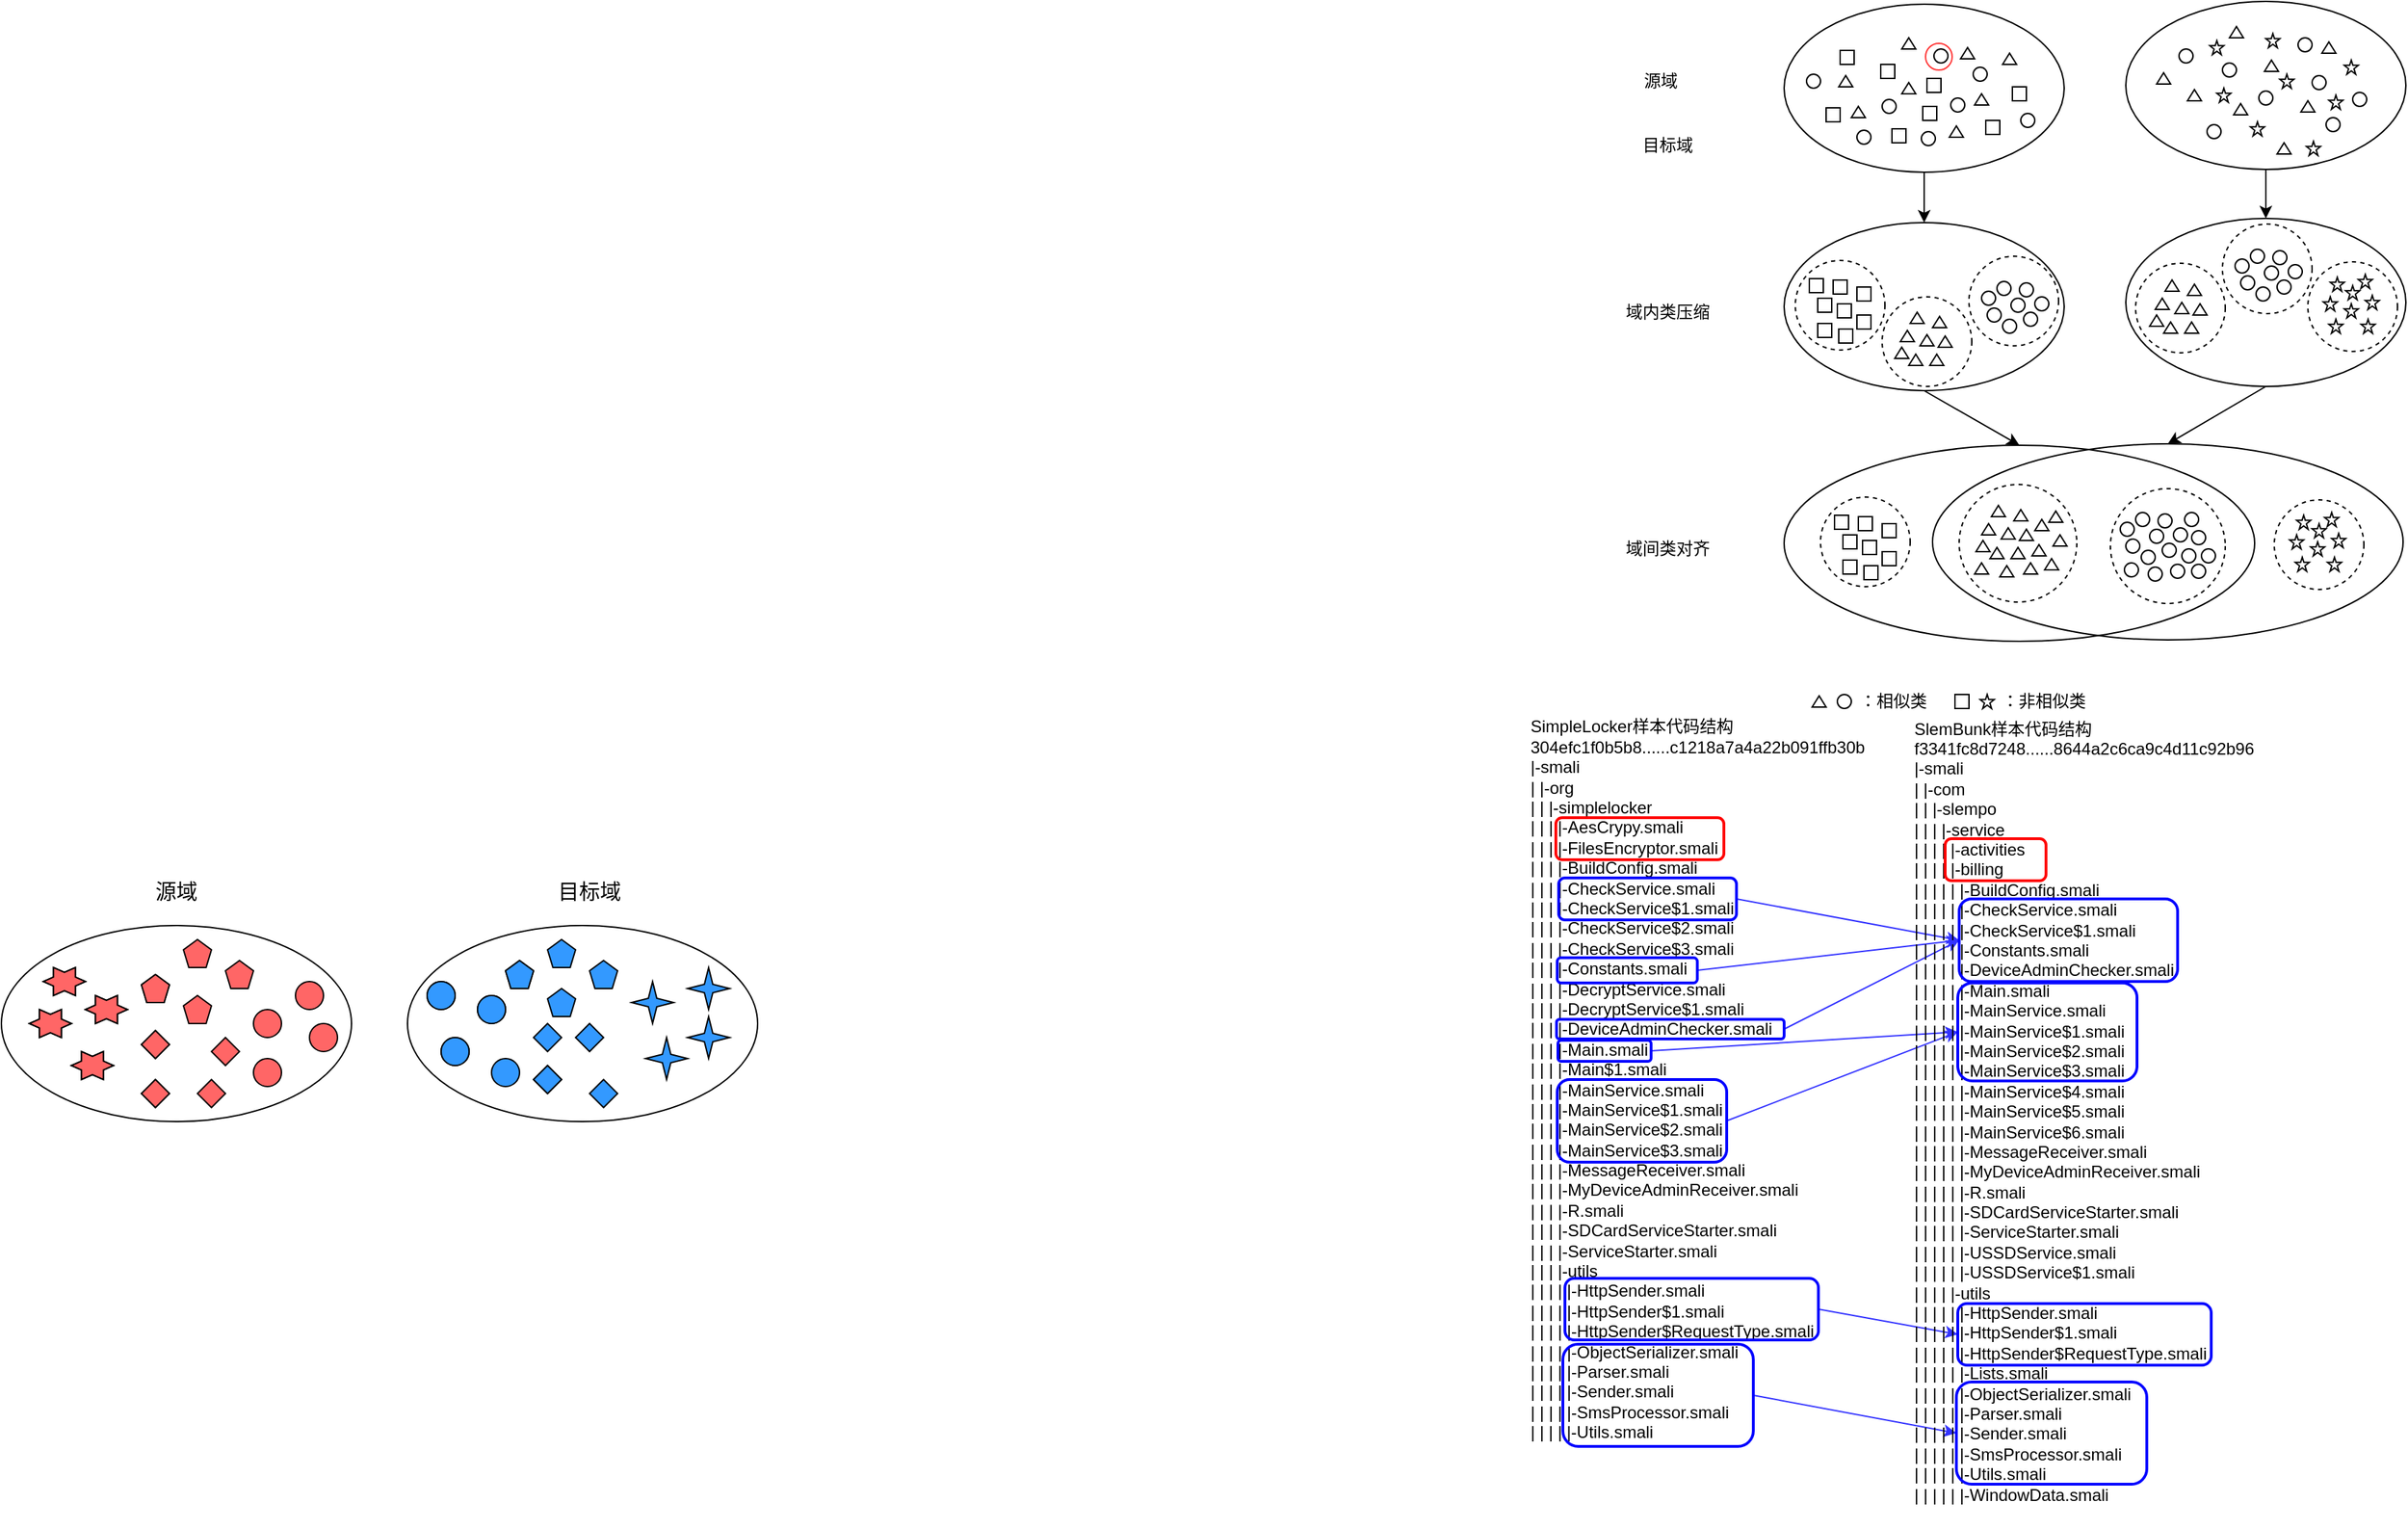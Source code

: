 <mxfile version="20.8.21" type="github">
  <diagram id="5weNNMtE1twXbDQk9ajK" name="第 1 页">
    <mxGraphModel dx="1221" dy="1855" grid="1" gridSize="10" guides="1" tooltips="1" connect="1" arrows="1" fold="1" page="1" pageScale="1" pageWidth="827" pageHeight="1169" math="0" shadow="0">
      <root>
        <mxCell id="0" />
        <mxCell id="1" parent="0" />
        <mxCell id="k9kF2WbrBH735vZmDEbr-47" value="" style="ellipse;whiteSpace=wrap;html=1;" parent="1" vertex="1">
          <mxGeometry x="380" y="340" width="250" height="140" as="geometry" />
        </mxCell>
        <mxCell id="k9kF2WbrBH735vZmDEbr-3" value="" style="verticalLabelPosition=bottom;verticalAlign=top;html=1;shape=mxgraph.basic.4_point_star_2;dx=0.8;fillColor=#3399FF;" parent="1" vertex="1">
          <mxGeometry x="540" y="380" width="30" height="30" as="geometry" />
        </mxCell>
        <mxCell id="k9kF2WbrBH735vZmDEbr-48" value="" style="whiteSpace=wrap;html=1;shape=mxgraph.basic.pentagon;fillColor=#3399FF;" parent="1" vertex="1">
          <mxGeometry x="510" y="365" width="20" height="20" as="geometry" />
        </mxCell>
        <mxCell id="k9kF2WbrBH735vZmDEbr-50" value="" style="rhombus;whiteSpace=wrap;html=1;fillColor=#3399FF;" parent="1" vertex="1">
          <mxGeometry x="500" y="410" width="20" height="20" as="geometry" />
        </mxCell>
        <mxCell id="k9kF2WbrBH735vZmDEbr-54" value="" style="whiteSpace=wrap;html=1;shape=mxgraph.basic.pentagon;fillColor=#3399FF;" parent="1" vertex="1">
          <mxGeometry x="480" y="350" width="20" height="20" as="geometry" />
        </mxCell>
        <mxCell id="k9kF2WbrBH735vZmDEbr-55" value="" style="rhombus;whiteSpace=wrap;html=1;fillColor=#3399FF;" parent="1" vertex="1">
          <mxGeometry x="510" y="450" width="20" height="20" as="geometry" />
        </mxCell>
        <mxCell id="k9kF2WbrBH735vZmDEbr-56" value="" style="rhombus;whiteSpace=wrap;html=1;fillColor=#3399FF;" parent="1" vertex="1">
          <mxGeometry x="470" y="410" width="20" height="20" as="geometry" />
        </mxCell>
        <mxCell id="k9kF2WbrBH735vZmDEbr-57" value="" style="rhombus;whiteSpace=wrap;html=1;" parent="1" vertex="1">
          <mxGeometry x="470" y="440" width="20" height="20" as="geometry" />
        </mxCell>
        <mxCell id="k9kF2WbrBH735vZmDEbr-58" value="" style="rhombus;whiteSpace=wrap;html=1;fillColor=#3399FF;" parent="1" vertex="1">
          <mxGeometry x="470" y="440" width="20" height="20" as="geometry" />
        </mxCell>
        <mxCell id="k9kF2WbrBH735vZmDEbr-60" value="" style="whiteSpace=wrap;html=1;shape=mxgraph.basic.pentagon;fillColor=#3399FF;" parent="1" vertex="1">
          <mxGeometry x="480" y="385" width="20" height="20" as="geometry" />
        </mxCell>
        <mxCell id="k9kF2WbrBH735vZmDEbr-61" value="" style="whiteSpace=wrap;html=1;shape=mxgraph.basic.pentagon" parent="1" vertex="1">
          <mxGeometry x="450" y="365" width="20" height="20" as="geometry" />
        </mxCell>
        <mxCell id="k9kF2WbrBH735vZmDEbr-66" value="" style="verticalLabelPosition=bottom;verticalAlign=top;html=1;shape=mxgraph.basic.4_point_star_2;dx=0.8;fillColor=#3399FF;" parent="1" vertex="1">
          <mxGeometry x="580" y="370" width="30" height="30" as="geometry" />
        </mxCell>
        <mxCell id="k9kF2WbrBH735vZmDEbr-67" value="" style="verticalLabelPosition=bottom;verticalAlign=top;html=1;shape=mxgraph.basic.4_point_star_2;dx=0.8;fillColor=#3399FF;" parent="1" vertex="1">
          <mxGeometry x="550" y="420" width="30" height="30" as="geometry" />
        </mxCell>
        <mxCell id="k9kF2WbrBH735vZmDEbr-68" value="" style="verticalLabelPosition=bottom;verticalAlign=top;html=1;shape=mxgraph.basic.4_point_star_2;dx=0.8;fillColor=#3399FF;" parent="1" vertex="1">
          <mxGeometry x="580" y="405" width="30" height="30" as="geometry" />
        </mxCell>
        <mxCell id="k9kF2WbrBH735vZmDEbr-6" value="" style="ellipse;whiteSpace=wrap;html=1;" parent="1" vertex="1">
          <mxGeometry x="90" y="340" width="250" height="140" as="geometry" />
        </mxCell>
        <mxCell id="k9kF2WbrBH735vZmDEbr-1" value="" style="whiteSpace=wrap;html=1;shape=mxgraph.basic.pentagon" parent="1" vertex="1">
          <mxGeometry x="190" y="375" width="20" height="20" as="geometry" />
        </mxCell>
        <mxCell id="k9kF2WbrBH735vZmDEbr-4" value="" style="verticalLabelPosition=bottom;verticalAlign=top;html=1;shape=mxgraph.basic.6_point_star" parent="1" vertex="1">
          <mxGeometry x="120" y="370" width="30" height="20" as="geometry" />
        </mxCell>
        <mxCell id="k9kF2WbrBH735vZmDEbr-7" value="" style="rhombus;whiteSpace=wrap;html=1;" parent="1" vertex="1">
          <mxGeometry x="190" y="415" width="20" height="20" as="geometry" />
        </mxCell>
        <mxCell id="k9kF2WbrBH735vZmDEbr-8" value="" style="verticalLabelPosition=bottom;verticalAlign=top;html=1;shape=mxgraph.basic.6_point_star" parent="1" vertex="1">
          <mxGeometry x="110" y="400" width="30" height="20" as="geometry" />
        </mxCell>
        <mxCell id="k9kF2WbrBH735vZmDEbr-9" value="" style="verticalLabelPosition=bottom;verticalAlign=top;html=1;shape=mxgraph.basic.6_point_star" parent="1" vertex="1">
          <mxGeometry x="140" y="430" width="30" height="20" as="geometry" />
        </mxCell>
        <mxCell id="k9kF2WbrBH735vZmDEbr-10" value="" style="verticalLabelPosition=bottom;verticalAlign=top;html=1;shape=mxgraph.basic.6_point_star" parent="1" vertex="1">
          <mxGeometry x="150" y="390" width="30" height="20" as="geometry" />
        </mxCell>
        <mxCell id="k9kF2WbrBH735vZmDEbr-13" value="" style="whiteSpace=wrap;html=1;shape=mxgraph.basic.pentagon;fillColor=#FF6666;" parent="1" vertex="1">
          <mxGeometry x="220" y="350" width="20" height="20" as="geometry" />
        </mxCell>
        <mxCell id="k9kF2WbrBH735vZmDEbr-14" value="" style="rhombus;whiteSpace=wrap;html=1;" parent="1" vertex="1">
          <mxGeometry x="190" y="450" width="20" height="20" as="geometry" />
        </mxCell>
        <mxCell id="k9kF2WbrBH735vZmDEbr-15" value="" style="rhombus;whiteSpace=wrap;html=1;fillColor=#FF6666;" parent="1" vertex="1">
          <mxGeometry x="240" y="420" width="20" height="20" as="geometry" />
        </mxCell>
        <mxCell id="k9kF2WbrBH735vZmDEbr-17" value="" style="rhombus;whiteSpace=wrap;html=1;fillColor=#FF6666;" parent="1" vertex="1">
          <mxGeometry x="230" y="450" width="20" height="20" as="geometry" />
        </mxCell>
        <mxCell id="k9kF2WbrBH735vZmDEbr-19" value="" style="whiteSpace=wrap;html=1;shape=mxgraph.basic.pentagon;fillColor=#FF6666;" parent="1" vertex="1">
          <mxGeometry x="220" y="390" width="20" height="20" as="geometry" />
        </mxCell>
        <mxCell id="k9kF2WbrBH735vZmDEbr-20" value="" style="whiteSpace=wrap;html=1;shape=mxgraph.basic.pentagon;fillColor=#FF6666;" parent="1" vertex="1">
          <mxGeometry x="250" y="365" width="20" height="20" as="geometry" />
        </mxCell>
        <mxCell id="k9kF2WbrBH735vZmDEbr-69" value="" style="ellipse;whiteSpace=wrap;html=1;aspect=fixed;fillColor=#FF6666;" parent="1" vertex="1">
          <mxGeometry x="270" y="400" width="20" height="20" as="geometry" />
        </mxCell>
        <mxCell id="k9kF2WbrBH735vZmDEbr-70" value="" style="ellipse;whiteSpace=wrap;html=1;aspect=fixed;fillColor=#FF6666;" parent="1" vertex="1">
          <mxGeometry x="270" y="435" width="20" height="20" as="geometry" />
        </mxCell>
        <mxCell id="k9kF2WbrBH735vZmDEbr-71" value="" style="ellipse;whiteSpace=wrap;html=1;aspect=fixed;fillColor=#FF6666;" parent="1" vertex="1">
          <mxGeometry x="300" y="380" width="20" height="20" as="geometry" />
        </mxCell>
        <mxCell id="k9kF2WbrBH735vZmDEbr-72" value="" style="ellipse;whiteSpace=wrap;html=1;aspect=fixed;fillColor=#FF6666;" parent="1" vertex="1">
          <mxGeometry x="310" y="410" width="20" height="20" as="geometry" />
        </mxCell>
        <mxCell id="k9kF2WbrBH735vZmDEbr-73" value="" style="ellipse;whiteSpace=wrap;html=1;aspect=fixed;" parent="1" vertex="1">
          <mxGeometry x="430" y="390" width="20" height="20" as="geometry" />
        </mxCell>
        <mxCell id="k9kF2WbrBH735vZmDEbr-76" value="" style="ellipse;whiteSpace=wrap;html=1;aspect=fixed;" parent="1" vertex="1">
          <mxGeometry x="394" y="380" width="20" height="20" as="geometry" />
        </mxCell>
        <mxCell id="k9kF2WbrBH735vZmDEbr-77" value="" style="ellipse;whiteSpace=wrap;html=1;aspect=fixed;" parent="1" vertex="1">
          <mxGeometry x="404" y="420" width="20" height="20" as="geometry" />
        </mxCell>
        <mxCell id="k9kF2WbrBH735vZmDEbr-78" value="" style="ellipse;whiteSpace=wrap;html=1;aspect=fixed;fillColor=#3399FF;" parent="1" vertex="1">
          <mxGeometry x="440" y="435" width="20" height="20" as="geometry" />
        </mxCell>
        <mxCell id="k9kF2WbrBH735vZmDEbr-79" value="&lt;font style=&quot;font-size: 15px;&quot;&gt;源域&lt;/font&gt;" style="text;html=1;strokeColor=none;fillColor=none;align=center;verticalAlign=middle;whiteSpace=wrap;rounded=0;" parent="1" vertex="1">
          <mxGeometry x="185" y="300" width="60" height="30" as="geometry" />
        </mxCell>
        <mxCell id="k9kF2WbrBH735vZmDEbr-80" value="目标域" style="text;html=1;strokeColor=none;fillColor=none;align=center;verticalAlign=middle;whiteSpace=wrap;rounded=0;fontSize=15;" parent="1" vertex="1">
          <mxGeometry x="480" y="300" width="60" height="30" as="geometry" />
        </mxCell>
        <mxCell id="k9kF2WbrBH735vZmDEbr-81" value="" style="verticalLabelPosition=bottom;verticalAlign=top;html=1;shape=mxgraph.basic.6_point_star;fillColor=#FF6666;" parent="1" vertex="1">
          <mxGeometry x="120" y="370" width="30" height="20" as="geometry" />
        </mxCell>
        <mxCell id="k9kF2WbrBH735vZmDEbr-82" value="" style="verticalLabelPosition=bottom;verticalAlign=top;html=1;shape=mxgraph.basic.6_point_star;fillColor=#FF6666;" parent="1" vertex="1">
          <mxGeometry x="110" y="400" width="30" height="20" as="geometry" />
        </mxCell>
        <mxCell id="k9kF2WbrBH735vZmDEbr-83" value="" style="verticalLabelPosition=bottom;verticalAlign=top;html=1;shape=mxgraph.basic.6_point_star;fillColor=#FF6666;" parent="1" vertex="1">
          <mxGeometry x="150" y="390" width="30" height="20" as="geometry" />
        </mxCell>
        <mxCell id="k9kF2WbrBH735vZmDEbr-84" value="" style="verticalLabelPosition=bottom;verticalAlign=top;html=1;shape=mxgraph.basic.6_point_star;fillColor=#FF6666;" parent="1" vertex="1">
          <mxGeometry x="140" y="430" width="30" height="20" as="geometry" />
        </mxCell>
        <mxCell id="k9kF2WbrBH735vZmDEbr-85" value="" style="rhombus;whiteSpace=wrap;html=1;fillColor=#FF6666;" parent="1" vertex="1">
          <mxGeometry x="190" y="450" width="20" height="20" as="geometry" />
        </mxCell>
        <mxCell id="k9kF2WbrBH735vZmDEbr-86" value="" style="rhombus;whiteSpace=wrap;html=1;fillColor=#FF6666;" parent="1" vertex="1">
          <mxGeometry x="190" y="415" width="20" height="20" as="geometry" />
        </mxCell>
        <mxCell id="k9kF2WbrBH735vZmDEbr-87" value="" style="whiteSpace=wrap;html=1;shape=mxgraph.basic.pentagon;fillColor=#FF6666;" parent="1" vertex="1">
          <mxGeometry x="190" y="375" width="20" height="20" as="geometry" />
        </mxCell>
        <mxCell id="k9kF2WbrBH735vZmDEbr-89" value="" style="ellipse;whiteSpace=wrap;html=1;aspect=fixed;fillColor=#3399FF;" parent="1" vertex="1">
          <mxGeometry x="394" y="380" width="20" height="20" as="geometry" />
        </mxCell>
        <mxCell id="k9kF2WbrBH735vZmDEbr-90" value="" style="ellipse;whiteSpace=wrap;html=1;aspect=fixed;fillColor=#3399FF;" parent="1" vertex="1">
          <mxGeometry x="404" y="420" width="20" height="20" as="geometry" />
        </mxCell>
        <mxCell id="k9kF2WbrBH735vZmDEbr-91" value="" style="ellipse;whiteSpace=wrap;html=1;aspect=fixed;fillColor=#3399FF;" parent="1" vertex="1">
          <mxGeometry x="430" y="390" width="20" height="20" as="geometry" />
        </mxCell>
        <mxCell id="k9kF2WbrBH735vZmDEbr-92" value="" style="whiteSpace=wrap;html=1;shape=mxgraph.basic.pentagon;fillColor=#3399FF;" parent="1" vertex="1">
          <mxGeometry x="450" y="365" width="20" height="20" as="geometry" />
        </mxCell>
        <mxCell id="r62l4i-lVo5JHtnVVHP4-1" value="" style="ellipse;whiteSpace=wrap;html=1;" parent="1" vertex="1">
          <mxGeometry x="1363" y="-318" width="200" height="120" as="geometry" />
        </mxCell>
        <mxCell id="r62l4i-lVo5JHtnVVHP4-2" value="" style="ellipse;whiteSpace=wrap;html=1;aspect=fixed;strokeColor=#FF3333;" parent="1" vertex="1">
          <mxGeometry x="1464" y="-290" width="19" height="19" as="geometry" />
        </mxCell>
        <mxCell id="r62l4i-lVo5JHtnVVHP4-3" style="edgeStyle=none;rounded=0;orthogonalLoop=1;jettySize=auto;html=1;exitX=0.5;exitY=1;exitDx=0;exitDy=0;entryX=0.5;entryY=0;entryDx=0;entryDy=0;" parent="1" source="r62l4i-lVo5JHtnVVHP4-4" target="r62l4i-lVo5JHtnVVHP4-116" edge="1">
          <mxGeometry relative="1" as="geometry" />
        </mxCell>
        <mxCell id="r62l4i-lVo5JHtnVVHP4-4" value="" style="ellipse;whiteSpace=wrap;html=1;" parent="1" vertex="1">
          <mxGeometry x="1607" y="-165" width="200" height="120" as="geometry" />
        </mxCell>
        <mxCell id="r62l4i-lVo5JHtnVVHP4-5" style="rounded=0;orthogonalLoop=1;jettySize=auto;html=1;exitX=0.5;exitY=1;exitDx=0;exitDy=0;entryX=0.5;entryY=0;entryDx=0;entryDy=0;" parent="1" source="r62l4i-lVo5JHtnVVHP4-6" target="r62l4i-lVo5JHtnVVHP4-115" edge="1">
          <mxGeometry relative="1" as="geometry" />
        </mxCell>
        <mxCell id="r62l4i-lVo5JHtnVVHP4-6" value="" style="ellipse;whiteSpace=wrap;html=1;" parent="1" vertex="1">
          <mxGeometry x="1363" y="-162" width="200" height="120" as="geometry" />
        </mxCell>
        <mxCell id="r62l4i-lVo5JHtnVVHP4-7" value="" style="ellipse;whiteSpace=wrap;html=1;aspect=fixed;shadow=0;dashed=1;" parent="1" vertex="1">
          <mxGeometry x="1737" y="-134" width="64" height="64" as="geometry" />
        </mxCell>
        <mxCell id="r62l4i-lVo5JHtnVVHP4-8" value="" style="ellipse;whiteSpace=wrap;html=1;aspect=fixed;shadow=0;dashed=1;" parent="1" vertex="1">
          <mxGeometry x="1614" y="-133" width="64" height="64" as="geometry" />
        </mxCell>
        <mxCell id="r62l4i-lVo5JHtnVVHP4-9" value="" style="ellipse;whiteSpace=wrap;html=1;aspect=fixed;shadow=0;dashed=1;" parent="1" vertex="1">
          <mxGeometry x="1433" y="-109" width="64" height="64" as="geometry" />
        </mxCell>
        <mxCell id="r62l4i-lVo5JHtnVVHP4-10" style="edgeStyle=orthogonalEdgeStyle;rounded=0;orthogonalLoop=1;jettySize=auto;html=1;exitX=0.5;exitY=1;exitDx=0;exitDy=0;entryX=0.5;entryY=0;entryDx=0;entryDy=0;" parent="1" source="r62l4i-lVo5JHtnVVHP4-1" target="r62l4i-lVo5JHtnVVHP4-6" edge="1">
          <mxGeometry relative="1" as="geometry" />
        </mxCell>
        <mxCell id="r62l4i-lVo5JHtnVVHP4-11" value="" style="verticalLabelPosition=bottom;verticalAlign=top;html=1;shape=mxgraph.basic.acute_triangle;dx=0.5;" parent="1" vertex="1">
          <mxGeometry x="1453" y="-98" width="10" height="8" as="geometry" />
        </mxCell>
        <mxCell id="r62l4i-lVo5JHtnVVHP4-12" value="源域" style="text;html=1;strokeColor=none;fillColor=none;align=center;verticalAlign=middle;whiteSpace=wrap;rounded=0;" parent="1" vertex="1">
          <mxGeometry x="1245" y="-278" width="60" height="30" as="geometry" />
        </mxCell>
        <mxCell id="r62l4i-lVo5JHtnVVHP4-13" value="目标域" style="text;html=1;strokeColor=none;fillColor=none;align=center;verticalAlign=middle;whiteSpace=wrap;rounded=0;" parent="1" vertex="1">
          <mxGeometry x="1250" y="-232" width="60" height="30" as="geometry" />
        </mxCell>
        <mxCell id="r62l4i-lVo5JHtnVVHP4-14" value="" style="verticalLabelPosition=bottom;verticalAlign=top;html=1;shape=mxgraph.basic.acute_triangle;dx=0.5;" parent="1" vertex="1">
          <mxGeometry x="1446" y="-85" width="10" height="8" as="geometry" />
        </mxCell>
        <mxCell id="r62l4i-lVo5JHtnVVHP4-15" value="" style="verticalLabelPosition=bottom;verticalAlign=top;html=1;shape=mxgraph.basic.acute_triangle;dx=0.5;" parent="1" vertex="1">
          <mxGeometry x="1469" y="-95" width="10" height="8" as="geometry" />
        </mxCell>
        <mxCell id="r62l4i-lVo5JHtnVVHP4-16" value="" style="verticalLabelPosition=bottom;verticalAlign=top;html=1;shape=mxgraph.basic.acute_triangle;dx=0.5;" parent="1" vertex="1">
          <mxGeometry x="1460" y="-82" width="10" height="8" as="geometry" />
        </mxCell>
        <mxCell id="r62l4i-lVo5JHtnVVHP4-17" value="" style="verticalLabelPosition=bottom;verticalAlign=top;html=1;shape=mxgraph.basic.acute_triangle;dx=0.5;" parent="1" vertex="1">
          <mxGeometry x="1473" y="-81" width="10" height="8" as="geometry" />
        </mxCell>
        <mxCell id="r62l4i-lVo5JHtnVVHP4-18" value="" style="verticalLabelPosition=bottom;verticalAlign=top;html=1;shape=mxgraph.basic.acute_triangle;dx=0.5;" parent="1" vertex="1">
          <mxGeometry x="1452" y="-68" width="10" height="8" as="geometry" />
        </mxCell>
        <mxCell id="r62l4i-lVo5JHtnVVHP4-19" value="" style="verticalLabelPosition=bottom;verticalAlign=top;html=1;shape=mxgraph.basic.acute_triangle;dx=0.5;" parent="1" vertex="1">
          <mxGeometry x="1467" y="-68" width="10" height="8" as="geometry" />
        </mxCell>
        <mxCell id="r62l4i-lVo5JHtnVVHP4-20" value="" style="verticalLabelPosition=bottom;verticalAlign=top;html=1;shape=mxgraph.basic.acute_triangle;dx=0.5;" parent="1" vertex="1">
          <mxGeometry x="1442" y="-73" width="10" height="8" as="geometry" />
        </mxCell>
        <mxCell id="r62l4i-lVo5JHtnVVHP4-21" value="" style="ellipse;whiteSpace=wrap;html=1;aspect=fixed;shadow=0;dashed=1;" parent="1" vertex="1">
          <mxGeometry x="1371" y="-135" width="64" height="64" as="geometry" />
        </mxCell>
        <mxCell id="r62l4i-lVo5JHtnVVHP4-22" value="" style="verticalLabelPosition=bottom;verticalAlign=top;html=1;shape=mxgraph.basic.rect;fillColor2=none;strokeWidth=1;size=20;indent=5;" parent="1" vertex="1">
          <mxGeometry x="1381" y="-122" width="10" height="10" as="geometry" />
        </mxCell>
        <mxCell id="r62l4i-lVo5JHtnVVHP4-23" value="" style="verticalLabelPosition=bottom;verticalAlign=top;html=1;shape=mxgraph.basic.rect;fillColor2=none;strokeWidth=1;size=20;indent=5;" parent="1" vertex="1">
          <mxGeometry x="1387" y="-108" width="10" height="10" as="geometry" />
        </mxCell>
        <mxCell id="r62l4i-lVo5JHtnVVHP4-24" value="" style="verticalLabelPosition=bottom;verticalAlign=top;html=1;shape=mxgraph.basic.rect;fillColor2=none;strokeWidth=1;size=20;indent=5;" parent="1" vertex="1">
          <mxGeometry x="1401" y="-104" width="10" height="10" as="geometry" />
        </mxCell>
        <mxCell id="r62l4i-lVo5JHtnVVHP4-25" value="" style="verticalLabelPosition=bottom;verticalAlign=top;html=1;shape=mxgraph.basic.rect;fillColor2=none;strokeWidth=1;size=20;indent=5;" parent="1" vertex="1">
          <mxGeometry x="1398" y="-121" width="10" height="10" as="geometry" />
        </mxCell>
        <mxCell id="r62l4i-lVo5JHtnVVHP4-26" value="" style="verticalLabelPosition=bottom;verticalAlign=top;html=1;shape=mxgraph.basic.rect;fillColor2=none;strokeWidth=1;size=20;indent=5;" parent="1" vertex="1">
          <mxGeometry x="1415" y="-116" width="10" height="10" as="geometry" />
        </mxCell>
        <mxCell id="r62l4i-lVo5JHtnVVHP4-27" value="" style="verticalLabelPosition=bottom;verticalAlign=top;html=1;shape=mxgraph.basic.rect;fillColor2=none;strokeWidth=1;size=20;indent=5;" parent="1" vertex="1">
          <mxGeometry x="1387" y="-90" width="10" height="10" as="geometry" />
        </mxCell>
        <mxCell id="r62l4i-lVo5JHtnVVHP4-28" value="" style="verticalLabelPosition=bottom;verticalAlign=top;html=1;shape=mxgraph.basic.rect;fillColor2=none;strokeWidth=1;size=20;indent=5;" parent="1" vertex="1">
          <mxGeometry x="1415" y="-96" width="10" height="10" as="geometry" />
        </mxCell>
        <mxCell id="r62l4i-lVo5JHtnVVHP4-29" value="" style="verticalLabelPosition=bottom;verticalAlign=top;html=1;shape=mxgraph.basic.rect;fillColor2=none;strokeWidth=1;size=20;indent=5;" parent="1" vertex="1">
          <mxGeometry x="1402" y="-86" width="10" height="10" as="geometry" />
        </mxCell>
        <mxCell id="r62l4i-lVo5JHtnVVHP4-30" value="" style="ellipse;whiteSpace=wrap;html=1;aspect=fixed;shadow=0;dashed=1;" parent="1" vertex="1">
          <mxGeometry x="1495" y="-138" width="64" height="64" as="geometry" />
        </mxCell>
        <mxCell id="r62l4i-lVo5JHtnVVHP4-31" value="" style="ellipse;whiteSpace=wrap;html=1;aspect=fixed;" parent="1" vertex="1">
          <mxGeometry x="1515" y="-120" width="10" height="10" as="geometry" />
        </mxCell>
        <mxCell id="r62l4i-lVo5JHtnVVHP4-32" value="" style="ellipse;whiteSpace=wrap;html=1;aspect=fixed;" parent="1" vertex="1">
          <mxGeometry x="1525" y="-108" width="10" height="10" as="geometry" />
        </mxCell>
        <mxCell id="r62l4i-lVo5JHtnVVHP4-33" value="" style="ellipse;whiteSpace=wrap;html=1;aspect=fixed;" parent="1" vertex="1">
          <mxGeometry x="1508" y="-101" width="10" height="10" as="geometry" />
        </mxCell>
        <mxCell id="r62l4i-lVo5JHtnVVHP4-34" value="" style="ellipse;whiteSpace=wrap;html=1;aspect=fixed;" parent="1" vertex="1">
          <mxGeometry x="1519" y="-93" width="10" height="10" as="geometry" />
        </mxCell>
        <mxCell id="r62l4i-lVo5JHtnVVHP4-35" value="" style="ellipse;whiteSpace=wrap;html=1;aspect=fixed;" parent="1" vertex="1">
          <mxGeometry x="1534" y="-98" width="10" height="10" as="geometry" />
        </mxCell>
        <mxCell id="r62l4i-lVo5JHtnVVHP4-36" value="" style="ellipse;whiteSpace=wrap;html=1;aspect=fixed;" parent="1" vertex="1">
          <mxGeometry x="1531" y="-119" width="10" height="10" as="geometry" />
        </mxCell>
        <mxCell id="r62l4i-lVo5JHtnVVHP4-37" value="" style="ellipse;whiteSpace=wrap;html=1;aspect=fixed;" parent="1" vertex="1">
          <mxGeometry x="1504" y="-113" width="10" height="10" as="geometry" />
        </mxCell>
        <mxCell id="r62l4i-lVo5JHtnVVHP4-38" value="" style="ellipse;whiteSpace=wrap;html=1;aspect=fixed;" parent="1" vertex="1">
          <mxGeometry x="1542" y="-109" width="10" height="10" as="geometry" />
        </mxCell>
        <mxCell id="r62l4i-lVo5JHtnVVHP4-39" value="" style="verticalLabelPosition=bottom;verticalAlign=top;html=1;shape=mxgraph.basic.rect;fillColor2=none;strokeWidth=1;size=20;indent=5;" parent="1" vertex="1">
          <mxGeometry x="1403" y="-285" width="10" height="10" as="geometry" />
        </mxCell>
        <mxCell id="r62l4i-lVo5JHtnVVHP4-40" value="" style="verticalLabelPosition=bottom;verticalAlign=top;html=1;shape=mxgraph.basic.acute_triangle;dx=0.5;" parent="1" vertex="1">
          <mxGeometry x="1489" y="-287" width="10" height="8" as="geometry" />
        </mxCell>
        <mxCell id="r62l4i-lVo5JHtnVVHP4-41" value="" style="ellipse;whiteSpace=wrap;html=1;aspect=fixed;" parent="1" vertex="1">
          <mxGeometry x="1433" y="-250" width="10" height="10" as="geometry" />
        </mxCell>
        <mxCell id="r62l4i-lVo5JHtnVVHP4-42" value="" style="verticalLabelPosition=bottom;verticalAlign=top;html=1;shape=mxgraph.basic.rect;fillColor2=none;strokeWidth=1;size=20;indent=5;" parent="1" vertex="1">
          <mxGeometry x="1432" y="-275" width="10" height="10" as="geometry" />
        </mxCell>
        <mxCell id="r62l4i-lVo5JHtnVVHP4-43" value="" style="verticalLabelPosition=bottom;verticalAlign=top;html=1;shape=mxgraph.basic.rect;fillColor2=none;strokeWidth=1;size=20;indent=5;" parent="1" vertex="1">
          <mxGeometry x="1465" y="-265" width="10" height="10" as="geometry" />
        </mxCell>
        <mxCell id="r62l4i-lVo5JHtnVVHP4-44" value="" style="verticalLabelPosition=bottom;verticalAlign=top;html=1;shape=mxgraph.basic.rect;fillColor2=none;strokeWidth=1;size=20;indent=5;" parent="1" vertex="1">
          <mxGeometry x="1440" y="-229" width="10" height="10" as="geometry" />
        </mxCell>
        <mxCell id="r62l4i-lVo5JHtnVVHP4-45" value="" style="verticalLabelPosition=bottom;verticalAlign=top;html=1;shape=mxgraph.basic.rect;fillColor2=none;strokeWidth=1;size=20;indent=5;" parent="1" vertex="1">
          <mxGeometry x="1462" y="-245" width="10" height="10" as="geometry" />
        </mxCell>
        <mxCell id="r62l4i-lVo5JHtnVVHP4-46" value="" style="verticalLabelPosition=bottom;verticalAlign=top;html=1;shape=mxgraph.basic.rect;fillColor2=none;strokeWidth=1;size=20;indent=5;" parent="1" vertex="1">
          <mxGeometry x="1507" y="-235" width="10" height="10" as="geometry" />
        </mxCell>
        <mxCell id="r62l4i-lVo5JHtnVVHP4-48" value="" style="verticalLabelPosition=bottom;verticalAlign=top;html=1;shape=mxgraph.basic.rect;fillColor2=none;strokeWidth=1;size=20;indent=5;" parent="1" vertex="1">
          <mxGeometry x="1526" y="-259" width="10" height="10" as="geometry" />
        </mxCell>
        <mxCell id="r62l4i-lVo5JHtnVVHP4-49" value="" style="verticalLabelPosition=bottom;verticalAlign=top;html=1;shape=mxgraph.basic.rect;fillColor2=none;strokeWidth=1;size=20;indent=5;" parent="1" vertex="1">
          <mxGeometry x="1393" y="-244" width="10" height="10" as="geometry" />
        </mxCell>
        <mxCell id="r62l4i-lVo5JHtnVVHP4-50" value="" style="verticalLabelPosition=bottom;verticalAlign=top;html=1;shape=mxgraph.basic.acute_triangle;dx=0.5;" parent="1" vertex="1">
          <mxGeometry x="1499" y="-254" width="10" height="8" as="geometry" />
        </mxCell>
        <mxCell id="r62l4i-lVo5JHtnVVHP4-51" value="" style="verticalLabelPosition=bottom;verticalAlign=top;html=1;shape=mxgraph.basic.acute_triangle;dx=0.5;" parent="1" vertex="1">
          <mxGeometry x="1402" y="-267" width="10" height="8" as="geometry" />
        </mxCell>
        <mxCell id="r62l4i-lVo5JHtnVVHP4-52" value="" style="verticalLabelPosition=bottom;verticalAlign=top;html=1;shape=mxgraph.basic.acute_triangle;dx=0.5;" parent="1" vertex="1">
          <mxGeometry x="1519" y="-283" width="10" height="8" as="geometry" />
        </mxCell>
        <mxCell id="r62l4i-lVo5JHtnVVHP4-53" value="" style="verticalLabelPosition=bottom;verticalAlign=top;html=1;shape=mxgraph.basic.acute_triangle;dx=0.5;" parent="1" vertex="1">
          <mxGeometry x="1411" y="-245" width="10" height="8" as="geometry" />
        </mxCell>
        <mxCell id="r62l4i-lVo5JHtnVVHP4-54" value="" style="verticalLabelPosition=bottom;verticalAlign=top;html=1;shape=mxgraph.basic.acute_triangle;dx=0.5;" parent="1" vertex="1">
          <mxGeometry x="1481" y="-231" width="10" height="8" as="geometry" />
        </mxCell>
        <mxCell id="r62l4i-lVo5JHtnVVHP4-55" value="" style="verticalLabelPosition=bottom;verticalAlign=top;html=1;shape=mxgraph.basic.acute_triangle;dx=0.5;" parent="1" vertex="1">
          <mxGeometry x="1447" y="-294" width="10" height="8" as="geometry" />
        </mxCell>
        <mxCell id="r62l4i-lVo5JHtnVVHP4-56" value="" style="verticalLabelPosition=bottom;verticalAlign=top;html=1;shape=mxgraph.basic.acute_triangle;dx=0.5;" parent="1" vertex="1">
          <mxGeometry x="1447" y="-262" width="10" height="8" as="geometry" />
        </mxCell>
        <mxCell id="r62l4i-lVo5JHtnVVHP4-57" value="" style="ellipse;whiteSpace=wrap;html=1;aspect=fixed;" parent="1" vertex="1">
          <mxGeometry x="1379" y="-268" width="10" height="10" as="geometry" />
        </mxCell>
        <mxCell id="r62l4i-lVo5JHtnVVHP4-58" value="" style="ellipse;whiteSpace=wrap;html=1;aspect=fixed;" parent="1" vertex="1">
          <mxGeometry x="1461" y="-227" width="10" height="10" as="geometry" />
        </mxCell>
        <mxCell id="r62l4i-lVo5JHtnVVHP4-59" value="" style="ellipse;whiteSpace=wrap;html=1;aspect=fixed;" parent="1" vertex="1">
          <mxGeometry x="1482" y="-251" width="10" height="10" as="geometry" />
        </mxCell>
        <mxCell id="r62l4i-lVo5JHtnVVHP4-60" value="" style="ellipse;whiteSpace=wrap;html=1;aspect=fixed;" parent="1" vertex="1">
          <mxGeometry x="1470" y="-286" width="10" height="10" as="geometry" />
        </mxCell>
        <mxCell id="r62l4i-lVo5JHtnVVHP4-61" value="" style="ellipse;whiteSpace=wrap;html=1;aspect=fixed;" parent="1" vertex="1">
          <mxGeometry x="1498" y="-273" width="10" height="10" as="geometry" />
        </mxCell>
        <mxCell id="r62l4i-lVo5JHtnVVHP4-62" value="" style="ellipse;whiteSpace=wrap;html=1;aspect=fixed;" parent="1" vertex="1">
          <mxGeometry x="1415" y="-228" width="10" height="10" as="geometry" />
        </mxCell>
        <mxCell id="r62l4i-lVo5JHtnVVHP4-63" value="" style="ellipse;whiteSpace=wrap;html=1;aspect=fixed;" parent="1" vertex="1">
          <mxGeometry x="1532" y="-240" width="10" height="10" as="geometry" />
        </mxCell>
        <mxCell id="r62l4i-lVo5JHtnVVHP4-64" style="edgeStyle=orthogonalEdgeStyle;rounded=0;orthogonalLoop=1;jettySize=auto;html=1;exitX=0.5;exitY=1;exitDx=0;exitDy=0;entryX=0.5;entryY=0;entryDx=0;entryDy=0;" parent="1" source="r62l4i-lVo5JHtnVVHP4-65" target="r62l4i-lVo5JHtnVVHP4-4" edge="1">
          <mxGeometry relative="1" as="geometry" />
        </mxCell>
        <mxCell id="r62l4i-lVo5JHtnVVHP4-65" value="" style="ellipse;whiteSpace=wrap;html=1;" parent="1" vertex="1">
          <mxGeometry x="1607" y="-320" width="200" height="120" as="geometry" />
        </mxCell>
        <mxCell id="r62l4i-lVo5JHtnVVHP4-66" value="" style="verticalLabelPosition=bottom;verticalAlign=top;html=1;shape=mxgraph.basic.acute_triangle;dx=0.5;" parent="1" vertex="1">
          <mxGeometry x="1635" y="-121" width="10" height="8" as="geometry" />
        </mxCell>
        <mxCell id="r62l4i-lVo5JHtnVVHP4-67" value="" style="verticalLabelPosition=bottom;verticalAlign=top;html=1;shape=mxgraph.basic.acute_triangle;dx=0.5;" parent="1" vertex="1">
          <mxGeometry x="1628" y="-108" width="10" height="8" as="geometry" />
        </mxCell>
        <mxCell id="r62l4i-lVo5JHtnVVHP4-68" value="" style="verticalLabelPosition=bottom;verticalAlign=top;html=1;shape=mxgraph.basic.acute_triangle;dx=0.5;" parent="1" vertex="1">
          <mxGeometry x="1651" y="-118" width="10" height="8" as="geometry" />
        </mxCell>
        <mxCell id="r62l4i-lVo5JHtnVVHP4-69" value="" style="verticalLabelPosition=bottom;verticalAlign=top;html=1;shape=mxgraph.basic.acute_triangle;dx=0.5;" parent="1" vertex="1">
          <mxGeometry x="1642" y="-105" width="10" height="8" as="geometry" />
        </mxCell>
        <mxCell id="r62l4i-lVo5JHtnVVHP4-70" value="" style="verticalLabelPosition=bottom;verticalAlign=top;html=1;shape=mxgraph.basic.acute_triangle;dx=0.5;" parent="1" vertex="1">
          <mxGeometry x="1655" y="-104" width="10" height="8" as="geometry" />
        </mxCell>
        <mxCell id="r62l4i-lVo5JHtnVVHP4-71" value="" style="verticalLabelPosition=bottom;verticalAlign=top;html=1;shape=mxgraph.basic.acute_triangle;dx=0.5;" parent="1" vertex="1">
          <mxGeometry x="1634" y="-91" width="10" height="8" as="geometry" />
        </mxCell>
        <mxCell id="r62l4i-lVo5JHtnVVHP4-72" value="" style="verticalLabelPosition=bottom;verticalAlign=top;html=1;shape=mxgraph.basic.acute_triangle;dx=0.5;" parent="1" vertex="1">
          <mxGeometry x="1649" y="-91" width="10" height="8" as="geometry" />
        </mxCell>
        <mxCell id="r62l4i-lVo5JHtnVVHP4-73" value="" style="verticalLabelPosition=bottom;verticalAlign=top;html=1;shape=mxgraph.basic.acute_triangle;dx=0.5;" parent="1" vertex="1">
          <mxGeometry x="1624" y="-96" width="10" height="8" as="geometry" />
        </mxCell>
        <mxCell id="r62l4i-lVo5JHtnVVHP4-74" value="" style="ellipse;whiteSpace=wrap;html=1;aspect=fixed;shadow=0;dashed=1;" parent="1" vertex="1">
          <mxGeometry x="1676" y="-161" width="64" height="64" as="geometry" />
        </mxCell>
        <mxCell id="r62l4i-lVo5JHtnVVHP4-75" value="" style="ellipse;whiteSpace=wrap;html=1;aspect=fixed;" parent="1" vertex="1">
          <mxGeometry x="1696" y="-143" width="10" height="10" as="geometry" />
        </mxCell>
        <mxCell id="r62l4i-lVo5JHtnVVHP4-76" value="" style="ellipse;whiteSpace=wrap;html=1;aspect=fixed;" parent="1" vertex="1">
          <mxGeometry x="1706" y="-131" width="10" height="10" as="geometry" />
        </mxCell>
        <mxCell id="r62l4i-lVo5JHtnVVHP4-77" value="" style="ellipse;whiteSpace=wrap;html=1;aspect=fixed;" parent="1" vertex="1">
          <mxGeometry x="1689" y="-124" width="10" height="10" as="geometry" />
        </mxCell>
        <mxCell id="r62l4i-lVo5JHtnVVHP4-78" value="" style="ellipse;whiteSpace=wrap;html=1;aspect=fixed;" parent="1" vertex="1">
          <mxGeometry x="1700" y="-116" width="10" height="10" as="geometry" />
        </mxCell>
        <mxCell id="r62l4i-lVo5JHtnVVHP4-79" value="" style="ellipse;whiteSpace=wrap;html=1;aspect=fixed;" parent="1" vertex="1">
          <mxGeometry x="1715" y="-121" width="10" height="10" as="geometry" />
        </mxCell>
        <mxCell id="r62l4i-lVo5JHtnVVHP4-80" value="" style="ellipse;whiteSpace=wrap;html=1;aspect=fixed;" parent="1" vertex="1">
          <mxGeometry x="1712" y="-142" width="10" height="10" as="geometry" />
        </mxCell>
        <mxCell id="r62l4i-lVo5JHtnVVHP4-81" value="" style="ellipse;whiteSpace=wrap;html=1;aspect=fixed;" parent="1" vertex="1">
          <mxGeometry x="1685" y="-136" width="10" height="10" as="geometry" />
        </mxCell>
        <mxCell id="r62l4i-lVo5JHtnVVHP4-82" value="" style="ellipse;whiteSpace=wrap;html=1;aspect=fixed;" parent="1" vertex="1">
          <mxGeometry x="1723" y="-132" width="10" height="10" as="geometry" />
        </mxCell>
        <mxCell id="r62l4i-lVo5JHtnVVHP4-83" value="" style="verticalLabelPosition=bottom;verticalAlign=top;html=1;shape=mxgraph.basic.star;shadow=0;" parent="1" vertex="1">
          <mxGeometry x="1753" y="-123" width="10" height="10" as="geometry" />
        </mxCell>
        <mxCell id="r62l4i-lVo5JHtnVVHP4-84" value="" style="verticalLabelPosition=bottom;verticalAlign=top;html=1;shape=mxgraph.basic.star;shadow=0;" parent="1" vertex="1">
          <mxGeometry x="1763" y="-104" width="10" height="10" as="geometry" />
        </mxCell>
        <mxCell id="r62l4i-lVo5JHtnVVHP4-85" value="" style="verticalLabelPosition=bottom;verticalAlign=top;html=1;shape=mxgraph.basic.star;shadow=0;" parent="1" vertex="1">
          <mxGeometry x="1773" y="-125" width="10" height="10" as="geometry" />
        </mxCell>
        <mxCell id="r62l4i-lVo5JHtnVVHP4-86" value="" style="verticalLabelPosition=bottom;verticalAlign=top;html=1;shape=mxgraph.basic.star;shadow=0;" parent="1" vertex="1">
          <mxGeometry x="1778" y="-110" width="10" height="10" as="geometry" />
        </mxCell>
        <mxCell id="r62l4i-lVo5JHtnVVHP4-87" value="" style="verticalLabelPosition=bottom;verticalAlign=top;html=1;shape=mxgraph.basic.star;shadow=0;" parent="1" vertex="1">
          <mxGeometry x="1748" y="-109" width="10" height="10" as="geometry" />
        </mxCell>
        <mxCell id="r62l4i-lVo5JHtnVVHP4-88" value="" style="verticalLabelPosition=bottom;verticalAlign=top;html=1;shape=mxgraph.basic.star;shadow=0;" parent="1" vertex="1">
          <mxGeometry x="1752" y="-93" width="10" height="10" as="geometry" />
        </mxCell>
        <mxCell id="r62l4i-lVo5JHtnVVHP4-89" value="" style="verticalLabelPosition=bottom;verticalAlign=top;html=1;shape=mxgraph.basic.star;shadow=0;" parent="1" vertex="1">
          <mxGeometry x="1775" y="-93" width="10" height="10" as="geometry" />
        </mxCell>
        <mxCell id="r62l4i-lVo5JHtnVVHP4-90" value="" style="verticalLabelPosition=bottom;verticalAlign=top;html=1;shape=mxgraph.basic.star;shadow=0;" parent="1" vertex="1">
          <mxGeometry x="1764" y="-117" width="10" height="10" as="geometry" />
        </mxCell>
        <mxCell id="r62l4i-lVo5JHtnVVHP4-91" value="" style="ellipse;whiteSpace=wrap;html=1;aspect=fixed;" parent="1" vertex="1">
          <mxGeometry x="1645" y="-286" width="10" height="10" as="geometry" />
        </mxCell>
        <mxCell id="r62l4i-lVo5JHtnVVHP4-92" value="" style="verticalLabelPosition=bottom;verticalAlign=top;html=1;shape=mxgraph.basic.acute_triangle;dx=0.5;" parent="1" vertex="1">
          <mxGeometry x="1651" y="-257" width="10" height="8" as="geometry" />
        </mxCell>
        <mxCell id="r62l4i-lVo5JHtnVVHP4-93" value="" style="verticalLabelPosition=bottom;verticalAlign=top;html=1;shape=mxgraph.basic.star;shadow=0;" parent="1" vertex="1">
          <mxGeometry x="1763" y="-278" width="10" height="10" as="geometry" />
        </mxCell>
        <mxCell id="r62l4i-lVo5JHtnVVHP4-94" value="" style="ellipse;whiteSpace=wrap;html=1;aspect=fixed;" parent="1" vertex="1">
          <mxGeometry x="1676" y="-276" width="10" height="10" as="geometry" />
        </mxCell>
        <mxCell id="r62l4i-lVo5JHtnVVHP4-95" value="" style="ellipse;whiteSpace=wrap;html=1;aspect=fixed;" parent="1" vertex="1">
          <mxGeometry x="1665" y="-232" width="10" height="10" as="geometry" />
        </mxCell>
        <mxCell id="r62l4i-lVo5JHtnVVHP4-96" value="" style="ellipse;whiteSpace=wrap;html=1;aspect=fixed;" parent="1" vertex="1">
          <mxGeometry x="1702" y="-256" width="10" height="10" as="geometry" />
        </mxCell>
        <mxCell id="r62l4i-lVo5JHtnVVHP4-97" value="" style="ellipse;whiteSpace=wrap;html=1;aspect=fixed;" parent="1" vertex="1">
          <mxGeometry x="1740" y="-267" width="10" height="10" as="geometry" />
        </mxCell>
        <mxCell id="r62l4i-lVo5JHtnVVHP4-98" value="" style="ellipse;whiteSpace=wrap;html=1;aspect=fixed;" parent="1" vertex="1">
          <mxGeometry x="1750" y="-237" width="10" height="10" as="geometry" />
        </mxCell>
        <mxCell id="r62l4i-lVo5JHtnVVHP4-99" value="" style="ellipse;whiteSpace=wrap;html=1;aspect=fixed;" parent="1" vertex="1">
          <mxGeometry x="1769" y="-255" width="10" height="10" as="geometry" />
        </mxCell>
        <mxCell id="r62l4i-lVo5JHtnVVHP4-100" value="" style="ellipse;whiteSpace=wrap;html=1;aspect=fixed;" parent="1" vertex="1">
          <mxGeometry x="1730" y="-294" width="10" height="10" as="geometry" />
        </mxCell>
        <mxCell id="r62l4i-lVo5JHtnVVHP4-101" value="" style="verticalLabelPosition=bottom;verticalAlign=top;html=1;shape=mxgraph.basic.acute_triangle;dx=0.5;" parent="1" vertex="1">
          <mxGeometry x="1684" y="-247" width="10" height="8" as="geometry" />
        </mxCell>
        <mxCell id="r62l4i-lVo5JHtnVVHP4-102" value="" style="verticalLabelPosition=bottom;verticalAlign=top;html=1;shape=mxgraph.basic.acute_triangle;dx=0.5;" parent="1" vertex="1">
          <mxGeometry x="1715" y="-219" width="10" height="8" as="geometry" />
        </mxCell>
        <mxCell id="r62l4i-lVo5JHtnVVHP4-103" value="" style="verticalLabelPosition=bottom;verticalAlign=top;html=1;shape=mxgraph.basic.acute_triangle;dx=0.5;" parent="1" vertex="1">
          <mxGeometry x="1681" y="-302" width="10" height="8" as="geometry" />
        </mxCell>
        <mxCell id="r62l4i-lVo5JHtnVVHP4-104" value="" style="verticalLabelPosition=bottom;verticalAlign=top;html=1;shape=mxgraph.basic.acute_triangle;dx=0.5;" parent="1" vertex="1">
          <mxGeometry x="1706" y="-278" width="10" height="8" as="geometry" />
        </mxCell>
        <mxCell id="r62l4i-lVo5JHtnVVHP4-105" value="" style="verticalLabelPosition=bottom;verticalAlign=top;html=1;shape=mxgraph.basic.acute_triangle;dx=0.5;" parent="1" vertex="1">
          <mxGeometry x="1732" y="-249" width="10" height="8" as="geometry" />
        </mxCell>
        <mxCell id="r62l4i-lVo5JHtnVVHP4-106" value="" style="verticalLabelPosition=bottom;verticalAlign=top;html=1;shape=mxgraph.basic.acute_triangle;dx=0.5;" parent="1" vertex="1">
          <mxGeometry x="1629" y="-269" width="10" height="8" as="geometry" />
        </mxCell>
        <mxCell id="r62l4i-lVo5JHtnVVHP4-107" value="" style="verticalLabelPosition=bottom;verticalAlign=top;html=1;shape=mxgraph.basic.acute_triangle;dx=0.5;" parent="1" vertex="1">
          <mxGeometry x="1747" y="-291" width="10" height="8" as="geometry" />
        </mxCell>
        <mxCell id="r62l4i-lVo5JHtnVVHP4-108" value="" style="verticalLabelPosition=bottom;verticalAlign=top;html=1;shape=mxgraph.basic.star;shadow=0;" parent="1" vertex="1">
          <mxGeometry x="1717" y="-268" width="10" height="10" as="geometry" />
        </mxCell>
        <mxCell id="r62l4i-lVo5JHtnVVHP4-109" value="" style="verticalLabelPosition=bottom;verticalAlign=top;html=1;shape=mxgraph.basic.star;shadow=0;" parent="1" vertex="1">
          <mxGeometry x="1672" y="-258" width="10" height="10" as="geometry" />
        </mxCell>
        <mxCell id="r62l4i-lVo5JHtnVVHP4-110" value="" style="verticalLabelPosition=bottom;verticalAlign=top;html=1;shape=mxgraph.basic.star;shadow=0;" parent="1" vertex="1">
          <mxGeometry x="1696" y="-234" width="10" height="10" as="geometry" />
        </mxCell>
        <mxCell id="r62l4i-lVo5JHtnVVHP4-111" value="" style="verticalLabelPosition=bottom;verticalAlign=top;html=1;shape=mxgraph.basic.star;shadow=0;" parent="1" vertex="1">
          <mxGeometry x="1752" y="-253" width="10" height="10" as="geometry" />
        </mxCell>
        <mxCell id="r62l4i-lVo5JHtnVVHP4-112" value="" style="verticalLabelPosition=bottom;verticalAlign=top;html=1;shape=mxgraph.basic.star;shadow=0;" parent="1" vertex="1">
          <mxGeometry x="1736" y="-220" width="10" height="10" as="geometry" />
        </mxCell>
        <mxCell id="r62l4i-lVo5JHtnVVHP4-113" value="" style="verticalLabelPosition=bottom;verticalAlign=top;html=1;shape=mxgraph.basic.star;shadow=0;" parent="1" vertex="1">
          <mxGeometry x="1667" y="-292" width="10" height="10" as="geometry" />
        </mxCell>
        <mxCell id="r62l4i-lVo5JHtnVVHP4-114" value="" style="verticalLabelPosition=bottom;verticalAlign=top;html=1;shape=mxgraph.basic.star;shadow=0;" parent="1" vertex="1">
          <mxGeometry x="1707" y="-297" width="10" height="10" as="geometry" />
        </mxCell>
        <mxCell id="r62l4i-lVo5JHtnVVHP4-115" value="" style="ellipse;whiteSpace=wrap;html=1;" parent="1" vertex="1">
          <mxGeometry x="1363" y="-3" width="336" height="140" as="geometry" />
        </mxCell>
        <mxCell id="r62l4i-lVo5JHtnVVHP4-116" value="" style="ellipse;whiteSpace=wrap;html=1;fillColor=none;" parent="1" vertex="1">
          <mxGeometry x="1469" y="-4" width="336" height="140" as="geometry" />
        </mxCell>
        <mxCell id="r62l4i-lVo5JHtnVVHP4-117" value="" style="ellipse;whiteSpace=wrap;html=1;aspect=fixed;shadow=0;dashed=1;" parent="1" vertex="1">
          <mxGeometry x="1488" y="25" width="84" height="84" as="geometry" />
        </mxCell>
        <mxCell id="r62l4i-lVo5JHtnVVHP4-118" value="" style="verticalLabelPosition=bottom;verticalAlign=top;html=1;shape=mxgraph.basic.acute_triangle;dx=0.5;" parent="1" vertex="1">
          <mxGeometry x="1511" y="40" width="10" height="8" as="geometry" />
        </mxCell>
        <mxCell id="r62l4i-lVo5JHtnVVHP4-119" value="" style="verticalLabelPosition=bottom;verticalAlign=top;html=1;shape=mxgraph.basic.acute_triangle;dx=0.5;" parent="1" vertex="1">
          <mxGeometry x="1504" y="53" width="10" height="8" as="geometry" />
        </mxCell>
        <mxCell id="r62l4i-lVo5JHtnVVHP4-120" value="" style="verticalLabelPosition=bottom;verticalAlign=top;html=1;shape=mxgraph.basic.acute_triangle;dx=0.5;" parent="1" vertex="1">
          <mxGeometry x="1527" y="43" width="10" height="8" as="geometry" />
        </mxCell>
        <mxCell id="r62l4i-lVo5JHtnVVHP4-121" value="" style="verticalLabelPosition=bottom;verticalAlign=top;html=1;shape=mxgraph.basic.acute_triangle;dx=0.5;" parent="1" vertex="1">
          <mxGeometry x="1518" y="56" width="10" height="8" as="geometry" />
        </mxCell>
        <mxCell id="r62l4i-lVo5JHtnVVHP4-122" value="" style="verticalLabelPosition=bottom;verticalAlign=top;html=1;shape=mxgraph.basic.acute_triangle;dx=0.5;" parent="1" vertex="1">
          <mxGeometry x="1531" y="57" width="10" height="8" as="geometry" />
        </mxCell>
        <mxCell id="r62l4i-lVo5JHtnVVHP4-123" value="" style="verticalLabelPosition=bottom;verticalAlign=top;html=1;shape=mxgraph.basic.acute_triangle;dx=0.5;" parent="1" vertex="1">
          <mxGeometry x="1510" y="70" width="10" height="8" as="geometry" />
        </mxCell>
        <mxCell id="r62l4i-lVo5JHtnVVHP4-124" value="" style="verticalLabelPosition=bottom;verticalAlign=top;html=1;shape=mxgraph.basic.acute_triangle;dx=0.5;" parent="1" vertex="1">
          <mxGeometry x="1525" y="70" width="10" height="8" as="geometry" />
        </mxCell>
        <mxCell id="r62l4i-lVo5JHtnVVHP4-125" value="" style="verticalLabelPosition=bottom;verticalAlign=top;html=1;shape=mxgraph.basic.acute_triangle;dx=0.5;" parent="1" vertex="1">
          <mxGeometry x="1500" y="65" width="10" height="8" as="geometry" />
        </mxCell>
        <mxCell id="r62l4i-lVo5JHtnVVHP4-126" value="" style="ellipse;whiteSpace=wrap;html=1;aspect=fixed;shadow=0;dashed=1;" parent="1" vertex="1">
          <mxGeometry x="1596" y="28" width="82" height="82" as="geometry" />
        </mxCell>
        <mxCell id="r62l4i-lVo5JHtnVVHP4-127" value="" style="ellipse;whiteSpace=wrap;html=1;aspect=fixed;" parent="1" vertex="1">
          <mxGeometry x="1614" y="45" width="10" height="10" as="geometry" />
        </mxCell>
        <mxCell id="r62l4i-lVo5JHtnVVHP4-128" value="" style="ellipse;whiteSpace=wrap;html=1;aspect=fixed;" parent="1" vertex="1">
          <mxGeometry x="1624" y="57" width="10" height="10" as="geometry" />
        </mxCell>
        <mxCell id="r62l4i-lVo5JHtnVVHP4-129" value="" style="ellipse;whiteSpace=wrap;html=1;aspect=fixed;" parent="1" vertex="1">
          <mxGeometry x="1607" y="64" width="10" height="10" as="geometry" />
        </mxCell>
        <mxCell id="r62l4i-lVo5JHtnVVHP4-130" value="" style="ellipse;whiteSpace=wrap;html=1;aspect=fixed;" parent="1" vertex="1">
          <mxGeometry x="1618" y="72" width="10" height="10" as="geometry" />
        </mxCell>
        <mxCell id="r62l4i-lVo5JHtnVVHP4-131" value="" style="ellipse;whiteSpace=wrap;html=1;aspect=fixed;" parent="1" vertex="1">
          <mxGeometry x="1633" y="67" width="10" height="10" as="geometry" />
        </mxCell>
        <mxCell id="r62l4i-lVo5JHtnVVHP4-132" value="" style="ellipse;whiteSpace=wrap;html=1;aspect=fixed;" parent="1" vertex="1">
          <mxGeometry x="1630" y="46" width="10" height="10" as="geometry" />
        </mxCell>
        <mxCell id="r62l4i-lVo5JHtnVVHP4-133" value="" style="ellipse;whiteSpace=wrap;html=1;aspect=fixed;" parent="1" vertex="1">
          <mxGeometry x="1603" y="52" width="10" height="10" as="geometry" />
        </mxCell>
        <mxCell id="r62l4i-lVo5JHtnVVHP4-134" value="" style="ellipse;whiteSpace=wrap;html=1;aspect=fixed;" parent="1" vertex="1">
          <mxGeometry x="1641" y="56" width="10" height="10" as="geometry" />
        </mxCell>
        <mxCell id="r62l4i-lVo5JHtnVVHP4-135" value="" style="verticalLabelPosition=bottom;verticalAlign=top;html=1;shape=mxgraph.basic.acute_triangle;dx=0.5;" parent="1" vertex="1">
          <mxGeometry x="1542" y="50" width="10" height="8" as="geometry" />
        </mxCell>
        <mxCell id="r62l4i-lVo5JHtnVVHP4-136" value="" style="verticalLabelPosition=bottom;verticalAlign=top;html=1;shape=mxgraph.basic.acute_triangle;dx=0.5;" parent="1" vertex="1">
          <mxGeometry x="1540" y="68" width="10" height="8" as="geometry" />
        </mxCell>
        <mxCell id="r62l4i-lVo5JHtnVVHP4-137" value="" style="verticalLabelPosition=bottom;verticalAlign=top;html=1;shape=mxgraph.basic.acute_triangle;dx=0.5;" parent="1" vertex="1">
          <mxGeometry x="1534" y="81" width="10" height="8" as="geometry" />
        </mxCell>
        <mxCell id="r62l4i-lVo5JHtnVVHP4-138" value="" style="verticalLabelPosition=bottom;verticalAlign=top;html=1;shape=mxgraph.basic.acute_triangle;dx=0.5;" parent="1" vertex="1">
          <mxGeometry x="1517" y="83" width="10" height="8" as="geometry" />
        </mxCell>
        <mxCell id="r62l4i-lVo5JHtnVVHP4-139" value="" style="verticalLabelPosition=bottom;verticalAlign=top;html=1;shape=mxgraph.basic.acute_triangle;dx=0.5;" parent="1" vertex="1">
          <mxGeometry x="1499" y="81" width="10" height="8" as="geometry" />
        </mxCell>
        <mxCell id="r62l4i-lVo5JHtnVVHP4-140" value="" style="verticalLabelPosition=bottom;verticalAlign=top;html=1;shape=mxgraph.basic.acute_triangle;dx=0.5;" parent="1" vertex="1">
          <mxGeometry x="1549" y="78" width="10" height="8" as="geometry" />
        </mxCell>
        <mxCell id="r62l4i-lVo5JHtnVVHP4-141" value="" style="verticalLabelPosition=bottom;verticalAlign=top;html=1;shape=mxgraph.basic.acute_triangle;dx=0.5;" parent="1" vertex="1">
          <mxGeometry x="1555" y="61" width="10" height="8" as="geometry" />
        </mxCell>
        <mxCell id="r62l4i-lVo5JHtnVVHP4-142" value="" style="verticalLabelPosition=bottom;verticalAlign=top;html=1;shape=mxgraph.basic.acute_triangle;dx=0.5;" parent="1" vertex="1">
          <mxGeometry x="1552" y="44" width="10" height="8" as="geometry" />
        </mxCell>
        <mxCell id="r62l4i-lVo5JHtnVVHP4-143" value="" style="ellipse;whiteSpace=wrap;html=1;aspect=fixed;" parent="1" vertex="1">
          <mxGeometry x="1606" y="81" width="10" height="10" as="geometry" />
        </mxCell>
        <mxCell id="r62l4i-lVo5JHtnVVHP4-144" value="" style="ellipse;whiteSpace=wrap;html=1;aspect=fixed;" parent="1" vertex="1">
          <mxGeometry x="1623" y="84" width="10" height="10" as="geometry" />
        </mxCell>
        <mxCell id="r62l4i-lVo5JHtnVVHP4-145" value="" style="ellipse;whiteSpace=wrap;html=1;aspect=fixed;" parent="1" vertex="1">
          <mxGeometry x="1639" y="82" width="10" height="10" as="geometry" />
        </mxCell>
        <mxCell id="r62l4i-lVo5JHtnVVHP4-146" value="" style="ellipse;whiteSpace=wrap;html=1;aspect=fixed;" parent="1" vertex="1">
          <mxGeometry x="1647" y="71" width="10" height="10" as="geometry" />
        </mxCell>
        <mxCell id="r62l4i-lVo5JHtnVVHP4-147" value="" style="ellipse;whiteSpace=wrap;html=1;aspect=fixed;" parent="1" vertex="1">
          <mxGeometry x="1654" y="58" width="10" height="10" as="geometry" />
        </mxCell>
        <mxCell id="r62l4i-lVo5JHtnVVHP4-148" value="" style="ellipse;whiteSpace=wrap;html=1;aspect=fixed;" parent="1" vertex="1">
          <mxGeometry x="1649" y="45" width="10" height="10" as="geometry" />
        </mxCell>
        <mxCell id="r62l4i-lVo5JHtnVVHP4-149" value="" style="ellipse;whiteSpace=wrap;html=1;aspect=fixed;" parent="1" vertex="1">
          <mxGeometry x="1654" y="82" width="10" height="10" as="geometry" />
        </mxCell>
        <mxCell id="r62l4i-lVo5JHtnVVHP4-150" value="" style="ellipse;whiteSpace=wrap;html=1;aspect=fixed;" parent="1" vertex="1">
          <mxGeometry x="1661" y="71" width="10" height="10" as="geometry" />
        </mxCell>
        <mxCell id="r62l4i-lVo5JHtnVVHP4-151" value="" style="ellipse;whiteSpace=wrap;html=1;aspect=fixed;shadow=0;dashed=1;" parent="1" vertex="1">
          <mxGeometry x="1389" y="34" width="64" height="64" as="geometry" />
        </mxCell>
        <mxCell id="r62l4i-lVo5JHtnVVHP4-152" value="" style="verticalLabelPosition=bottom;verticalAlign=top;html=1;shape=mxgraph.basic.rect;fillColor2=none;strokeWidth=1;size=20;indent=5;" parent="1" vertex="1">
          <mxGeometry x="1399" y="47" width="10" height="10" as="geometry" />
        </mxCell>
        <mxCell id="r62l4i-lVo5JHtnVVHP4-153" value="" style="verticalLabelPosition=bottom;verticalAlign=top;html=1;shape=mxgraph.basic.rect;fillColor2=none;strokeWidth=1;size=20;indent=5;" parent="1" vertex="1">
          <mxGeometry x="1405" y="61" width="10" height="10" as="geometry" />
        </mxCell>
        <mxCell id="r62l4i-lVo5JHtnVVHP4-154" value="" style="verticalLabelPosition=bottom;verticalAlign=top;html=1;shape=mxgraph.basic.rect;fillColor2=none;strokeWidth=1;size=20;indent=5;" parent="1" vertex="1">
          <mxGeometry x="1419" y="65" width="10" height="10" as="geometry" />
        </mxCell>
        <mxCell id="r62l4i-lVo5JHtnVVHP4-155" value="" style="verticalLabelPosition=bottom;verticalAlign=top;html=1;shape=mxgraph.basic.rect;fillColor2=none;strokeWidth=1;size=20;indent=5;" parent="1" vertex="1">
          <mxGeometry x="1416" y="48" width="10" height="10" as="geometry" />
        </mxCell>
        <mxCell id="r62l4i-lVo5JHtnVVHP4-156" value="" style="verticalLabelPosition=bottom;verticalAlign=top;html=1;shape=mxgraph.basic.rect;fillColor2=none;strokeWidth=1;size=20;indent=5;" parent="1" vertex="1">
          <mxGeometry x="1433" y="53" width="10" height="10" as="geometry" />
        </mxCell>
        <mxCell id="r62l4i-lVo5JHtnVVHP4-157" value="" style="verticalLabelPosition=bottom;verticalAlign=top;html=1;shape=mxgraph.basic.rect;fillColor2=none;strokeWidth=1;size=20;indent=5;" parent="1" vertex="1">
          <mxGeometry x="1405" y="79" width="10" height="10" as="geometry" />
        </mxCell>
        <mxCell id="r62l4i-lVo5JHtnVVHP4-158" value="" style="verticalLabelPosition=bottom;verticalAlign=top;html=1;shape=mxgraph.basic.rect;fillColor2=none;strokeWidth=1;size=20;indent=5;" parent="1" vertex="1">
          <mxGeometry x="1433" y="73" width="10" height="10" as="geometry" />
        </mxCell>
        <mxCell id="r62l4i-lVo5JHtnVVHP4-159" value="" style="verticalLabelPosition=bottom;verticalAlign=top;html=1;shape=mxgraph.basic.rect;fillColor2=none;strokeWidth=1;size=20;indent=5;" parent="1" vertex="1">
          <mxGeometry x="1420" y="83" width="10" height="10" as="geometry" />
        </mxCell>
        <mxCell id="r62l4i-lVo5JHtnVVHP4-160" value="" style="ellipse;whiteSpace=wrap;html=1;aspect=fixed;shadow=0;dashed=1;" parent="1" vertex="1">
          <mxGeometry x="1713" y="36" width="64" height="64" as="geometry" />
        </mxCell>
        <mxCell id="r62l4i-lVo5JHtnVVHP4-161" value="" style="verticalLabelPosition=bottom;verticalAlign=top;html=1;shape=mxgraph.basic.star;shadow=0;" parent="1" vertex="1">
          <mxGeometry x="1729" y="47" width="10" height="10" as="geometry" />
        </mxCell>
        <mxCell id="r62l4i-lVo5JHtnVVHP4-162" value="" style="verticalLabelPosition=bottom;verticalAlign=top;html=1;shape=mxgraph.basic.star;shadow=0;" parent="1" vertex="1">
          <mxGeometry x="1739" y="66" width="10" height="10" as="geometry" />
        </mxCell>
        <mxCell id="r62l4i-lVo5JHtnVVHP4-163" value="" style="verticalLabelPosition=bottom;verticalAlign=top;html=1;shape=mxgraph.basic.star;shadow=0;" parent="1" vertex="1">
          <mxGeometry x="1749" y="45" width="10" height="10" as="geometry" />
        </mxCell>
        <mxCell id="r62l4i-lVo5JHtnVVHP4-164" value="" style="verticalLabelPosition=bottom;verticalAlign=top;html=1;shape=mxgraph.basic.star;shadow=0;" parent="1" vertex="1">
          <mxGeometry x="1754" y="60" width="10" height="10" as="geometry" />
        </mxCell>
        <mxCell id="r62l4i-lVo5JHtnVVHP4-165" value="" style="verticalLabelPosition=bottom;verticalAlign=top;html=1;shape=mxgraph.basic.star;shadow=0;" parent="1" vertex="1">
          <mxGeometry x="1724" y="61" width="10" height="10" as="geometry" />
        </mxCell>
        <mxCell id="r62l4i-lVo5JHtnVVHP4-166" value="" style="verticalLabelPosition=bottom;verticalAlign=top;html=1;shape=mxgraph.basic.star;shadow=0;" parent="1" vertex="1">
          <mxGeometry x="1728" y="77" width="10" height="10" as="geometry" />
        </mxCell>
        <mxCell id="r62l4i-lVo5JHtnVVHP4-167" value="" style="verticalLabelPosition=bottom;verticalAlign=top;html=1;shape=mxgraph.basic.star;shadow=0;" parent="1" vertex="1">
          <mxGeometry x="1751" y="77" width="10" height="10" as="geometry" />
        </mxCell>
        <mxCell id="r62l4i-lVo5JHtnVVHP4-168" value="" style="verticalLabelPosition=bottom;verticalAlign=top;html=1;shape=mxgraph.basic.star;shadow=0;" parent="1" vertex="1">
          <mxGeometry x="1740" y="53" width="10" height="10" as="geometry" />
        </mxCell>
        <mxCell id="r62l4i-lVo5JHtnVVHP4-169" value="域内类压缩" style="text;html=1;strokeColor=none;fillColor=none;align=center;verticalAlign=middle;whiteSpace=wrap;rounded=0;shadow=0;" parent="1" vertex="1">
          <mxGeometry x="1235" y="-118" width="90" height="39" as="geometry" />
        </mxCell>
        <mxCell id="r62l4i-lVo5JHtnVVHP4-170" value="域间类对齐" style="text;html=1;strokeColor=none;fillColor=none;align=center;verticalAlign=middle;whiteSpace=wrap;rounded=0;shadow=0;" parent="1" vertex="1">
          <mxGeometry x="1235" y="51.5" width="90" height="39" as="geometry" />
        </mxCell>
        <mxCell id="r62l4i-lVo5JHtnVVHP4-171" value="" style="verticalLabelPosition=bottom;verticalAlign=top;html=1;shape=mxgraph.basic.acute_triangle;dx=0.5;" parent="1" vertex="1">
          <mxGeometry x="1383" y="176" width="10" height="8" as="geometry" />
        </mxCell>
        <mxCell id="r62l4i-lVo5JHtnVVHP4-172" value="" style="ellipse;whiteSpace=wrap;html=1;aspect=fixed;" parent="1" vertex="1">
          <mxGeometry x="1401" y="175" width="10" height="10" as="geometry" />
        </mxCell>
        <mxCell id="r62l4i-lVo5JHtnVVHP4-173" value="：相似类" style="text;html=1;strokeColor=none;fillColor=none;align=center;verticalAlign=middle;whiteSpace=wrap;rounded=0;shadow=0;" parent="1" vertex="1">
          <mxGeometry x="1411" y="165" width="60" height="30" as="geometry" />
        </mxCell>
        <mxCell id="r62l4i-lVo5JHtnVVHP4-174" value="" style="verticalLabelPosition=bottom;verticalAlign=top;html=1;shape=mxgraph.basic.rect;fillColor2=none;strokeWidth=1;size=20;indent=5;" parent="1" vertex="1">
          <mxGeometry x="1485" y="175" width="10" height="10" as="geometry" />
        </mxCell>
        <mxCell id="r62l4i-lVo5JHtnVVHP4-175" value="" style="verticalLabelPosition=bottom;verticalAlign=top;html=1;shape=mxgraph.basic.star;shadow=0;" parent="1" vertex="1">
          <mxGeometry x="1503" y="175" width="10" height="10" as="geometry" />
        </mxCell>
        <mxCell id="r62l4i-lVo5JHtnVVHP4-176" value="：非相似类" style="text;html=1;strokeColor=none;fillColor=none;align=center;verticalAlign=middle;whiteSpace=wrap;rounded=0;shadow=0;" parent="1" vertex="1">
          <mxGeometry x="1512" y="165" width="73" height="30" as="geometry" />
        </mxCell>
        <mxCell id="r62l4i-lVo5JHtnVVHP4-177" style="edgeStyle=none;rounded=0;orthogonalLoop=1;jettySize=auto;html=1;exitX=1;exitY=0.5;exitDx=0;exitDy=0;entryX=0;entryY=0.5;entryDx=0;entryDy=0;fontSize=12;strokeColor=#3333FF;" parent="1" source="r62l4i-lVo5JHtnVVHP4-187" target="r62l4i-lVo5JHtnVVHP4-197" edge="1">
          <mxGeometry relative="1" as="geometry" />
        </mxCell>
        <mxCell id="r62l4i-lVo5JHtnVVHP4-178" style="edgeStyle=none;rounded=0;orthogonalLoop=1;jettySize=auto;html=1;exitX=1;exitY=0.5;exitDx=0;exitDy=0;entryX=0;entryY=0.5;entryDx=0;entryDy=0;strokeColor=#3333FF;fontSize=12;" parent="1" source="r62l4i-lVo5JHtnVVHP4-188" target="r62l4i-lVo5JHtnVVHP4-197" edge="1">
          <mxGeometry relative="1" as="geometry" />
        </mxCell>
        <mxCell id="r62l4i-lVo5JHtnVVHP4-179" style="edgeStyle=none;rounded=0;orthogonalLoop=1;jettySize=auto;html=1;exitX=1;exitY=0.5;exitDx=0;exitDy=0;entryX=0;entryY=0.5;entryDx=0;entryDy=0;strokeColor=#3333FF;fontSize=12;" parent="1" source="r62l4i-lVo5JHtnVVHP4-189" target="r62l4i-lVo5JHtnVVHP4-197" edge="1">
          <mxGeometry relative="1" as="geometry" />
        </mxCell>
        <mxCell id="r62l4i-lVo5JHtnVVHP4-180" style="edgeStyle=none;rounded=0;orthogonalLoop=1;jettySize=auto;html=1;exitX=1;exitY=0.5;exitDx=0;exitDy=0;entryX=0;entryY=0.5;entryDx=0;entryDy=0;strokeColor=#3333FF;fontSize=12;" parent="1" source="r62l4i-lVo5JHtnVVHP4-190" target="r62l4i-lVo5JHtnVVHP4-198" edge="1">
          <mxGeometry relative="1" as="geometry" />
        </mxCell>
        <mxCell id="r62l4i-lVo5JHtnVVHP4-181" style="edgeStyle=none;rounded=0;orthogonalLoop=1;jettySize=auto;html=1;exitX=1;exitY=0.5;exitDx=0;exitDy=0;entryX=0;entryY=0.5;entryDx=0;entryDy=0;strokeColor=#3333FF;fontSize=12;" parent="1" source="r62l4i-lVo5JHtnVVHP4-191" target="r62l4i-lVo5JHtnVVHP4-198" edge="1">
          <mxGeometry relative="1" as="geometry" />
        </mxCell>
        <mxCell id="r62l4i-lVo5JHtnVVHP4-182" style="edgeStyle=none;rounded=0;orthogonalLoop=1;jettySize=auto;html=1;exitX=1;exitY=0.5;exitDx=0;exitDy=0;entryX=0;entryY=0.5;entryDx=0;entryDy=0;strokeColor=#3333FF;fontSize=12;" parent="1" source="r62l4i-lVo5JHtnVVHP4-192" target="r62l4i-lVo5JHtnVVHP4-199" edge="1">
          <mxGeometry relative="1" as="geometry" />
        </mxCell>
        <mxCell id="r62l4i-lVo5JHtnVVHP4-183" style="edgeStyle=none;rounded=0;orthogonalLoop=1;jettySize=auto;html=1;exitX=1;exitY=0.5;exitDx=0;exitDy=0;entryX=0;entryY=0.5;entryDx=0;entryDy=0;strokeColor=#3333FF;fontSize=12;" parent="1" source="r62l4i-lVo5JHtnVVHP4-193" target="r62l4i-lVo5JHtnVVHP4-200" edge="1">
          <mxGeometry relative="1" as="geometry" />
        </mxCell>
        <mxCell id="r62l4i-lVo5JHtnVVHP4-184" value="" style="group" parent="1" vertex="1" connectable="0">
          <mxGeometry x="1180" y="190" width="254" height="522" as="geometry" />
        </mxCell>
        <mxCell id="r62l4i-lVo5JHtnVVHP4-185" value="&lt;div style=&quot;&quot;&gt;&lt;font style=&quot;font-size: 12px;&quot;&gt;SimpleLocker样本代码结构&lt;/font&gt;&lt;/div&gt;&lt;div style=&quot;&quot;&gt;&lt;font style=&quot;font-size: 12px;&quot;&gt;304efc1f0b5b8......c1218a7a4a22b091ffb30b&lt;/font&gt;&lt;/div&gt;&lt;div style=&quot;&quot;&gt;&lt;font style=&quot;font-size: 12px;&quot;&gt;|-smali&lt;/font&gt;&lt;/div&gt;&lt;div style=&quot;&quot;&gt;&lt;font style=&quot;font-size: 12px;&quot;&gt;| |-org&lt;/font&gt;&lt;/div&gt;&lt;div style=&quot;&quot;&gt;&lt;font style=&quot;font-size: 12px;&quot;&gt;|&lt;span style=&quot;&quot;&gt; &lt;/span&gt;|&lt;span style=&quot;&quot;&gt; &lt;/span&gt;|-simplelocker&lt;/font&gt;&lt;/div&gt;&lt;div style=&quot;&quot;&gt;&lt;font style=&quot;font-size: 12px;&quot;&gt;|&lt;span style=&quot;&quot;&gt; &lt;/span&gt;|&lt;span style=&quot;&quot;&gt; &lt;/span&gt;|&lt;span style=&quot;&quot;&gt; &lt;/span&gt;|-AesCrypy.smali&lt;/font&gt;&lt;/div&gt;&lt;div style=&quot;&quot;&gt;&lt;font style=&quot;font-size: 12px;&quot;&gt;|&lt;span style=&quot;&quot;&gt; &lt;/span&gt;|&lt;span style=&quot;&quot;&gt; &lt;/span&gt;|&lt;span style=&quot;&quot;&gt; &lt;/span&gt;|-FilesEncryptor.smali&lt;/font&gt;&lt;/div&gt;&lt;div style=&quot;&quot;&gt;&lt;font style=&quot;font-size: 12px;&quot;&gt;|&lt;span style=&quot;&quot;&gt; &lt;/span&gt;|&lt;span style=&quot;&quot;&gt; &lt;/span&gt;|&lt;span style=&quot;&quot;&gt; &lt;/span&gt;|-BuildConfig.smali&lt;/font&gt;&lt;/div&gt;&lt;div style=&quot;&quot;&gt;&lt;font style=&quot;font-size: 12px;&quot;&gt;|&lt;span style=&quot;&quot;&gt; &lt;/span&gt;|&lt;span style=&quot;&quot;&gt; &lt;/span&gt;|&lt;span style=&quot;&quot;&gt; &lt;/span&gt;|-CheckService.smali&lt;/font&gt;&lt;/div&gt;&lt;div style=&quot;&quot;&gt;&lt;font style=&quot;font-size: 12px;&quot;&gt;|&lt;span style=&quot;&quot;&gt; &lt;/span&gt;|&lt;span style=&quot;&quot;&gt; &lt;/span&gt;|&lt;span style=&quot;&quot;&gt; &lt;/span&gt;|-CheckService$1.smali&lt;/font&gt;&lt;/div&gt;&lt;div style=&quot;&quot;&gt;&lt;font style=&quot;font-size: 12px;&quot;&gt;|&lt;span style=&quot;&quot;&gt; &lt;/span&gt;|&lt;span style=&quot;&quot;&gt; &lt;/span&gt;|&lt;span style=&quot;&quot;&gt; &lt;/span&gt;|-CheckService$2.smali&lt;/font&gt;&lt;/div&gt;&lt;div style=&quot;&quot;&gt;&lt;font style=&quot;font-size: 12px;&quot;&gt;|&lt;span style=&quot;&quot;&gt; &lt;/span&gt;|&lt;span style=&quot;&quot;&gt; &lt;/span&gt;|&lt;span style=&quot;&quot;&gt; &lt;/span&gt;|-CheckService$3.smali&lt;/font&gt;&lt;/div&gt;&lt;div style=&quot;&quot;&gt;&lt;font style=&quot;font-size: 12px;&quot;&gt;|&lt;span style=&quot;&quot;&gt; &lt;/span&gt;|&lt;span style=&quot;&quot;&gt; &lt;/span&gt;|&lt;span style=&quot;&quot;&gt; &lt;/span&gt;|-Constants.smali&lt;/font&gt;&lt;/div&gt;&lt;div style=&quot;&quot;&gt;&lt;font style=&quot;font-size: 12px;&quot;&gt;|&lt;span style=&quot;&quot;&gt; &lt;/span&gt;|&lt;span style=&quot;&quot;&gt; &lt;/span&gt;|&lt;span style=&quot;&quot;&gt; &lt;/span&gt;|-DecryptService.smali&lt;/font&gt;&lt;/div&gt;&lt;div style=&quot;&quot;&gt;&lt;font style=&quot;font-size: 12px;&quot;&gt;|&lt;span style=&quot;&quot;&gt; &lt;/span&gt;|&lt;span style=&quot;&quot;&gt; &lt;/span&gt;|&lt;span style=&quot;&quot;&gt; &lt;/span&gt;|-DecryptService$1.smali&lt;/font&gt;&lt;/div&gt;&lt;div style=&quot;&quot;&gt;&lt;font style=&quot;font-size: 12px;&quot;&gt;|&lt;span style=&quot;&quot;&gt; &lt;/span&gt;|&lt;span style=&quot;&quot;&gt; &lt;/span&gt;|&lt;span style=&quot;&quot;&gt; &lt;/span&gt;|-DeviceAdminChecker.smali&lt;/font&gt;&lt;/div&gt;&lt;div style=&quot;&quot;&gt;&lt;font style=&quot;font-size: 12px;&quot;&gt;|&lt;span style=&quot;&quot;&gt; &lt;/span&gt;|&lt;span style=&quot;&quot;&gt; &lt;/span&gt;|&lt;span style=&quot;&quot;&gt; &lt;/span&gt;|-Main.smali&lt;/font&gt;&lt;/div&gt;&lt;div style=&quot;&quot;&gt;&lt;font style=&quot;font-size: 12px;&quot;&gt;|&lt;span style=&quot;&quot;&gt; &lt;/span&gt;|&lt;span style=&quot;&quot;&gt; &lt;/span&gt;|&lt;span style=&quot;&quot;&gt; &lt;/span&gt;|-Main$1.smali&lt;/font&gt;&lt;/div&gt;&lt;div style=&quot;&quot;&gt;&lt;font style=&quot;font-size: 12px;&quot;&gt;|&lt;span style=&quot;&quot;&gt; &lt;/span&gt;|&lt;span style=&quot;&quot;&gt; &lt;/span&gt;|&lt;span style=&quot;&quot;&gt; &lt;/span&gt;|-MainService.smali&lt;/font&gt;&lt;/div&gt;&lt;div style=&quot;&quot;&gt;&lt;font style=&quot;font-size: 12px;&quot;&gt;|&lt;span style=&quot;&quot;&gt; &lt;/span&gt;|&lt;span style=&quot;&quot;&gt; &lt;/span&gt;|&lt;span style=&quot;&quot;&gt; &lt;/span&gt;|-MainService$1.smali&lt;/font&gt;&lt;/div&gt;&lt;div style=&quot;&quot;&gt;&lt;font style=&quot;font-size: 12px;&quot;&gt;|&lt;span style=&quot;&quot;&gt; &lt;/span&gt;|&lt;span style=&quot;&quot;&gt; &lt;/span&gt;|&lt;span style=&quot;&quot;&gt; &lt;/span&gt;|-MainService$2.smali&lt;/font&gt;&lt;/div&gt;&lt;div style=&quot;&quot;&gt;&lt;font style=&quot;font-size: 12px;&quot;&gt;|&lt;span style=&quot;&quot;&gt; &lt;/span&gt;|&lt;span style=&quot;&quot;&gt; &lt;/span&gt;|&lt;span style=&quot;&quot;&gt; &lt;/span&gt;|-MainService$3.smali&lt;/font&gt;&lt;/div&gt;&lt;div style=&quot;&quot;&gt;&lt;font style=&quot;font-size: 12px;&quot;&gt;|&lt;span style=&quot;&quot;&gt; &lt;/span&gt;|&lt;span style=&quot;&quot;&gt; &lt;/span&gt;|&lt;span style=&quot;&quot;&gt; &lt;/span&gt;|-MessageReceiver.smali&lt;/font&gt;&lt;/div&gt;&lt;div style=&quot;&quot;&gt;&lt;font style=&quot;font-size: 12px;&quot;&gt;|&lt;span style=&quot;&quot;&gt; &lt;/span&gt;|&lt;span style=&quot;&quot;&gt; &lt;/span&gt;|&lt;span style=&quot;&quot;&gt; &lt;/span&gt;|-MyDeviceAdminReceiver.smali&lt;/font&gt;&lt;/div&gt;&lt;div style=&quot;&quot;&gt;&lt;font style=&quot;font-size: 12px;&quot;&gt;|&lt;span style=&quot;&quot;&gt; &lt;/span&gt;|&lt;span style=&quot;&quot;&gt; &lt;/span&gt;|&lt;span style=&quot;&quot;&gt; &lt;/span&gt;|-R.smali&lt;/font&gt;&lt;/div&gt;&lt;div style=&quot;&quot;&gt;&lt;font style=&quot;font-size: 12px;&quot;&gt;|&lt;span style=&quot;&quot;&gt; &lt;/span&gt;|&lt;span style=&quot;&quot;&gt; &lt;/span&gt;|&lt;span style=&quot;&quot;&gt; &lt;/span&gt;|-SDCardServiceStarter.smali&lt;/font&gt;&lt;/div&gt;&lt;div style=&quot;&quot;&gt;&lt;font style=&quot;font-size: 12px;&quot;&gt;|&lt;span style=&quot;&quot;&gt; &lt;/span&gt;|&lt;span style=&quot;&quot;&gt; &lt;/span&gt;|&lt;span style=&quot;&quot;&gt; &lt;/span&gt;|-ServiceStarter.smali&lt;/font&gt;&lt;/div&gt;&lt;div style=&quot;&quot;&gt;&lt;font style=&quot;font-size: 12px;&quot;&gt;|&lt;span style=&quot;&quot;&gt; &lt;/span&gt;|&lt;span style=&quot;&quot;&gt; &lt;/span&gt;|&lt;span style=&quot;&quot;&gt; &lt;/span&gt;|-utils&lt;/font&gt;&lt;/div&gt;&lt;div style=&quot;&quot;&gt;&lt;font style=&quot;font-size: 12px;&quot;&gt;|&lt;span style=&quot;&quot;&gt; &lt;/span&gt;|&lt;span style=&quot;&quot;&gt; &lt;/span&gt;|&lt;span style=&quot;&quot;&gt; &lt;/span&gt;|&lt;span style=&quot;&quot;&gt; &lt;/span&gt;|-HttpSender.smali&lt;/font&gt;&lt;/div&gt;&lt;div style=&quot;&quot;&gt;&lt;font style=&quot;font-size: 12px;&quot;&gt;|&lt;span style=&quot;&quot;&gt; &lt;/span&gt;|&lt;span style=&quot;&quot;&gt; &lt;/span&gt;|&lt;span style=&quot;&quot;&gt; &lt;/span&gt;|&lt;span style=&quot;&quot;&gt; &lt;/span&gt;|-HttpSender$1.smali&lt;/font&gt;&lt;/div&gt;&lt;div style=&quot;&quot;&gt;&lt;font style=&quot;font-size: 12px;&quot;&gt;|&lt;span style=&quot;&quot;&gt; &lt;/span&gt;|&lt;span style=&quot;&quot;&gt; &lt;/span&gt;|&lt;span style=&quot;&quot;&gt; &lt;/span&gt;|&lt;span style=&quot;&quot;&gt; &lt;/span&gt;|-HttpSender$RequestType.smali&lt;/font&gt;&lt;/div&gt;&lt;div style=&quot;&quot;&gt;&lt;font style=&quot;font-size: 12px;&quot;&gt;|&lt;span style=&quot;&quot;&gt; &lt;/span&gt;|&lt;span style=&quot;&quot;&gt; &lt;/span&gt;|&lt;span style=&quot;&quot;&gt; &lt;/span&gt;|&lt;span style=&quot;&quot;&gt; &lt;/span&gt;|-ObjectSerializer.smali&lt;/font&gt;&lt;/div&gt;&lt;div style=&quot;&quot;&gt;&lt;font style=&quot;font-size: 12px;&quot;&gt;|&lt;span style=&quot;&quot;&gt; &lt;/span&gt;|&lt;span style=&quot;&quot;&gt; &lt;/span&gt;|&lt;span style=&quot;&quot;&gt; &lt;/span&gt;|&lt;span style=&quot;&quot;&gt; &lt;/span&gt;|-Parser.smali&lt;/font&gt;&lt;/div&gt;&lt;div style=&quot;&quot;&gt;&lt;font style=&quot;font-size: 12px;&quot;&gt;|&lt;span style=&quot;&quot;&gt; &lt;/span&gt;|&lt;span style=&quot;&quot;&gt; &lt;/span&gt;|&lt;span style=&quot;&quot;&gt; &lt;/span&gt;|&lt;span style=&quot;&quot;&gt; &lt;/span&gt;|-Sender.smali&lt;/font&gt;&lt;/div&gt;&lt;div style=&quot;&quot;&gt;&lt;font style=&quot;font-size: 12px;&quot;&gt;|&lt;span style=&quot;&quot;&gt; &lt;/span&gt;|&lt;span style=&quot;&quot;&gt; &lt;/span&gt;|&lt;span style=&quot;&quot;&gt; &lt;/span&gt;|&lt;span style=&quot;&quot;&gt; &lt;/span&gt;|-SmsProcessor.smali&lt;/font&gt;&lt;/div&gt;&lt;div style=&quot;&quot;&gt;&lt;font style=&quot;font-size: 12px;&quot;&gt;| | | | |-Utils.smali&lt;/font&gt;&lt;/div&gt;" style="text;html=1;strokeColor=none;fillColor=none;align=left;verticalAlign=middle;whiteSpace=wrap;rounded=0;" parent="r62l4i-lVo5JHtnVVHP4-184" vertex="1">
          <mxGeometry width="254" height="520" as="geometry" />
        </mxCell>
        <mxCell id="r62l4i-lVo5JHtnVVHP4-186" value="" style="rounded=1;whiteSpace=wrap;html=1;strokeColor=#FF0000;fontSize=12;fillColor=none;strokeWidth=2;" parent="r62l4i-lVo5JHtnVVHP4-184" vertex="1">
          <mxGeometry x="20" y="73" width="120" height="30" as="geometry" />
        </mxCell>
        <mxCell id="r62l4i-lVo5JHtnVVHP4-187" value="" style="rounded=1;whiteSpace=wrap;html=1;strokeColor=#0000FF;strokeWidth=2;fontSize=12;fillColor=none;" parent="r62l4i-lVo5JHtnVVHP4-184" vertex="1">
          <mxGeometry x="22" y="116" width="127" height="30" as="geometry" />
        </mxCell>
        <mxCell id="r62l4i-lVo5JHtnVVHP4-188" value="" style="rounded=1;whiteSpace=wrap;html=1;strokeColor=#0000FF;strokeWidth=2;fontSize=12;fillColor=none;" parent="r62l4i-lVo5JHtnVVHP4-184" vertex="1">
          <mxGeometry x="21" y="173" width="100" height="18" as="geometry" />
        </mxCell>
        <mxCell id="r62l4i-lVo5JHtnVVHP4-189" value="" style="rounded=1;whiteSpace=wrap;html=1;strokeColor=#0000FF;strokeWidth=2;fontSize=12;fillColor=none;" parent="r62l4i-lVo5JHtnVVHP4-184" vertex="1">
          <mxGeometry x="20.5" y="217" width="162.5" height="14" as="geometry" />
        </mxCell>
        <mxCell id="r62l4i-lVo5JHtnVVHP4-190" value="" style="rounded=1;whiteSpace=wrap;html=1;strokeColor=#0000FF;strokeWidth=2;fontSize=12;fillColor=none;" parent="r62l4i-lVo5JHtnVVHP4-184" vertex="1">
          <mxGeometry x="21" y="260" width="121" height="59" as="geometry" />
        </mxCell>
        <mxCell id="r62l4i-lVo5JHtnVVHP4-191" value="" style="rounded=1;whiteSpace=wrap;html=1;strokeColor=#0000FF;strokeWidth=2;fontSize=12;fillColor=none;" parent="r62l4i-lVo5JHtnVVHP4-184" vertex="1">
          <mxGeometry x="21.5" y="232" width="66.5" height="15" as="geometry" />
        </mxCell>
        <mxCell id="r62l4i-lVo5JHtnVVHP4-192" value="" style="rounded=1;whiteSpace=wrap;html=1;strokeColor=#0000FF;strokeWidth=2;fontSize=12;fillColor=none;" parent="r62l4i-lVo5JHtnVVHP4-184" vertex="1">
          <mxGeometry x="26.5" y="402" width="181" height="44" as="geometry" />
        </mxCell>
        <mxCell id="r62l4i-lVo5JHtnVVHP4-193" value="" style="rounded=1;whiteSpace=wrap;html=1;strokeColor=#0000FF;strokeWidth=2;fontSize=12;fillColor=none;" parent="r62l4i-lVo5JHtnVVHP4-184" vertex="1">
          <mxGeometry x="25" y="449" width="136" height="73" as="geometry" />
        </mxCell>
        <mxCell id="r62l4i-lVo5JHtnVVHP4-194" value="" style="group" parent="1" vertex="1" connectable="0">
          <mxGeometry x="1454" y="190" width="246" height="580" as="geometry" />
        </mxCell>
        <mxCell id="r62l4i-lVo5JHtnVVHP4-195" value="&lt;div style=&quot;&quot;&gt;&lt;font style=&quot;font-size: 12px;&quot;&gt;SlemBunk样本代码结构&lt;/font&gt;&lt;/div&gt;&lt;div style=&quot;&quot;&gt;&lt;font style=&quot;font-size: 12px;&quot;&gt;f3341fc8d7248......8644a2c6ca9c4d11c92b96&lt;/font&gt;&lt;/div&gt;&lt;div style=&quot;&quot;&gt;&lt;font style=&quot;font-size: 12px;&quot;&gt;|-smali&lt;/font&gt;&lt;/div&gt;&lt;div style=&quot;&quot;&gt;&lt;font style=&quot;font-size: 12px;&quot;&gt;| |-com&lt;/font&gt;&lt;/div&gt;&lt;div style=&quot;&quot;&gt;&lt;font style=&quot;font-size: 12px;&quot;&gt;|&lt;span style=&quot;&quot;&gt; &lt;/span&gt;|&lt;span style=&quot;&quot;&gt; &lt;/span&gt;|-slempo&lt;/font&gt;&lt;/div&gt;&lt;div style=&quot;&quot;&gt;&lt;font style=&quot;font-size: 12px;&quot;&gt;|&lt;span style=&quot;&quot;&gt; &lt;/span&gt;|&lt;span style=&quot;&quot;&gt; &lt;/span&gt;|&lt;span style=&quot;&quot;&gt; &lt;/span&gt;|-service&lt;/font&gt;&lt;/div&gt;&lt;div style=&quot;&quot;&gt;&lt;font style=&quot;font-size: 12px;&quot;&gt;|&lt;span style=&quot;&quot;&gt; &lt;/span&gt;|&lt;span style=&quot;&quot;&gt; &lt;/span&gt;|&lt;span style=&quot;&quot;&gt; &lt;/span&gt;|&lt;span style=&quot;&quot;&gt; &lt;/span&gt;|-activities&lt;/font&gt;&lt;/div&gt;&lt;div style=&quot;&quot;&gt;&lt;font style=&quot;font-size: 12px;&quot;&gt;|&lt;span style=&quot;&quot;&gt; &lt;/span&gt;|&lt;span style=&quot;&quot;&gt; &lt;/span&gt;|&lt;span style=&quot;&quot;&gt; &lt;/span&gt;|&lt;span style=&quot;&quot;&gt; &lt;/span&gt;|-billing&lt;/font&gt;&lt;/div&gt;&lt;div style=&quot;&quot;&gt;&lt;font style=&quot;font-size: 12px;&quot;&gt;|&lt;span style=&quot;&quot;&gt; &lt;/span&gt;|&lt;span style=&quot;&quot;&gt; &lt;/span&gt;|&lt;span style=&quot;&quot;&gt; &lt;/span&gt;|&lt;span style=&quot;&quot;&gt; &lt;/span&gt;|&lt;span style=&quot;&quot;&gt; &lt;/span&gt;|-BuildConfig.smali&lt;/font&gt;&lt;/div&gt;&lt;div style=&quot;&quot;&gt;&lt;font style=&quot;font-size: 12px;&quot;&gt;|&lt;span style=&quot;&quot;&gt; &lt;/span&gt;|&lt;span style=&quot;&quot;&gt; &lt;/span&gt;|&lt;span style=&quot;&quot;&gt; &lt;/span&gt;|&lt;span style=&quot;&quot;&gt; &lt;/span&gt;|&lt;span style=&quot;&quot;&gt; &lt;/span&gt;|-CheckService.smali&lt;/font&gt;&lt;/div&gt;&lt;div style=&quot;&quot;&gt;&lt;font style=&quot;font-size: 12px;&quot;&gt;|&lt;span style=&quot;&quot;&gt; &lt;/span&gt;|&lt;span style=&quot;&quot;&gt; &lt;/span&gt;|&lt;span style=&quot;&quot;&gt; &lt;/span&gt;|&lt;span style=&quot;&quot;&gt; &lt;/span&gt;|&lt;span style=&quot;&quot;&gt; &lt;/span&gt;|-CheckService$1.smali&lt;/font&gt;&lt;/div&gt;&lt;div style=&quot;&quot;&gt;&lt;font style=&quot;font-size: 12px;&quot;&gt;|&lt;span style=&quot;&quot;&gt; &lt;/span&gt;|&lt;span style=&quot;&quot;&gt; &lt;/span&gt;|&lt;span style=&quot;&quot;&gt; &lt;/span&gt;|&lt;span style=&quot;&quot;&gt; &lt;/span&gt;|&lt;span style=&quot;&quot;&gt; &lt;/span&gt;|-Constants.smali&lt;/font&gt;&lt;/div&gt;&lt;div style=&quot;&quot;&gt;&lt;font style=&quot;font-size: 12px;&quot;&gt;|&lt;span style=&quot;&quot;&gt; &lt;/span&gt;|&lt;span style=&quot;&quot;&gt; &lt;/span&gt;|&lt;span style=&quot;&quot;&gt; &lt;/span&gt;|&lt;span style=&quot;&quot;&gt; &lt;/span&gt;|&lt;span style=&quot;&quot;&gt; &lt;/span&gt;|-DeviceAdminChecker.smali&lt;/font&gt;&lt;/div&gt;&lt;div style=&quot;&quot;&gt;&lt;font style=&quot;font-size: 12px;&quot;&gt;|&lt;span style=&quot;&quot;&gt; &lt;/span&gt;|&lt;span style=&quot;&quot;&gt; &lt;/span&gt;|&lt;span style=&quot;&quot;&gt; &lt;/span&gt;|&lt;span style=&quot;&quot;&gt; &lt;/span&gt;|&lt;span style=&quot;&quot;&gt; &lt;/span&gt;|-Main.smali&lt;/font&gt;&lt;/div&gt;&lt;div style=&quot;&quot;&gt;&lt;font style=&quot;font-size: 12px;&quot;&gt;|&lt;span style=&quot;&quot;&gt; &lt;/span&gt;|&lt;span style=&quot;&quot;&gt; &lt;/span&gt;|&lt;span style=&quot;&quot;&gt; &lt;/span&gt;|&lt;span style=&quot;&quot;&gt; &lt;/span&gt;|&lt;span style=&quot;&quot;&gt; &lt;/span&gt;|-MainService.smali&lt;/font&gt;&lt;/div&gt;&lt;div style=&quot;&quot;&gt;&lt;font style=&quot;font-size: 12px;&quot;&gt;|&lt;span style=&quot;&quot;&gt; &lt;/span&gt;|&lt;span style=&quot;&quot;&gt; &lt;/span&gt;|&lt;span style=&quot;&quot;&gt; &lt;/span&gt;|&lt;span style=&quot;&quot;&gt; &lt;/span&gt;|&lt;span style=&quot;&quot;&gt; &lt;/span&gt;|-MainService$1.smali&lt;/font&gt;&lt;/div&gt;&lt;div style=&quot;&quot;&gt;&lt;font style=&quot;font-size: 12px;&quot;&gt;|&lt;span style=&quot;&quot;&gt; &lt;/span&gt;|&lt;span style=&quot;&quot;&gt; &lt;/span&gt;|&lt;span style=&quot;&quot;&gt; &lt;/span&gt;|&lt;span style=&quot;&quot;&gt; &lt;/span&gt;|&lt;span style=&quot;&quot;&gt; &lt;/span&gt;|-MainService$2.smali&lt;/font&gt;&lt;/div&gt;&lt;div style=&quot;&quot;&gt;&lt;font style=&quot;font-size: 12px;&quot;&gt;|&lt;span style=&quot;&quot;&gt; &lt;/span&gt;|&lt;span style=&quot;&quot;&gt; &lt;/span&gt;|&lt;span style=&quot;&quot;&gt; &lt;/span&gt;|&lt;span style=&quot;&quot;&gt; &lt;/span&gt;|&lt;span style=&quot;&quot;&gt; &lt;/span&gt;|-MainService$3.smali&lt;/font&gt;&lt;/div&gt;&lt;div style=&quot;&quot;&gt;&lt;font style=&quot;font-size: 12px;&quot;&gt;|&lt;span style=&quot;&quot;&gt; &lt;/span&gt;|&lt;span style=&quot;&quot;&gt; &lt;/span&gt;|&lt;span style=&quot;&quot;&gt; &lt;/span&gt;|&lt;span style=&quot;&quot;&gt; &lt;/span&gt;|&lt;span style=&quot;&quot;&gt; &lt;/span&gt;|-MainService$4.smali&lt;/font&gt;&lt;/div&gt;&lt;div style=&quot;&quot;&gt;&lt;font style=&quot;font-size: 12px;&quot;&gt;|&lt;span style=&quot;&quot;&gt; &lt;/span&gt;|&lt;span style=&quot;&quot;&gt; &lt;/span&gt;|&lt;span style=&quot;&quot;&gt; &lt;/span&gt;|&lt;span style=&quot;&quot;&gt; &lt;/span&gt;|&lt;span style=&quot;&quot;&gt; &lt;/span&gt;|-MainService$5.smali&lt;/font&gt;&lt;/div&gt;&lt;div style=&quot;&quot;&gt;&lt;font style=&quot;font-size: 12px;&quot;&gt;|&lt;span style=&quot;&quot;&gt; &lt;/span&gt;|&lt;span style=&quot;&quot;&gt; &lt;/span&gt;|&lt;span style=&quot;&quot;&gt; &lt;/span&gt;|&lt;span style=&quot;&quot;&gt; &lt;/span&gt;|&lt;span style=&quot;&quot;&gt; &lt;/span&gt;|-MainService$6.smali&lt;/font&gt;&lt;/div&gt;&lt;div style=&quot;&quot;&gt;&lt;font style=&quot;font-size: 12px;&quot;&gt;|&lt;span style=&quot;&quot;&gt; &lt;/span&gt;|&lt;span style=&quot;&quot;&gt; &lt;/span&gt;|&lt;span style=&quot;&quot;&gt; &lt;/span&gt;|&lt;span style=&quot;&quot;&gt; &lt;/span&gt;|&lt;span style=&quot;&quot;&gt; &lt;/span&gt;|-MessageReceiver.smali&lt;/font&gt;&lt;/div&gt;&lt;div style=&quot;&quot;&gt;&lt;font style=&quot;font-size: 12px;&quot;&gt;|&lt;span style=&quot;&quot;&gt; &lt;/span&gt;|&lt;span style=&quot;&quot;&gt; &lt;/span&gt;|&lt;span style=&quot;&quot;&gt; &lt;/span&gt;|&lt;span style=&quot;&quot;&gt; &lt;/span&gt;|&lt;span style=&quot;&quot;&gt; &lt;/span&gt;|-MyDeviceAdminReceiver.smali&lt;/font&gt;&lt;/div&gt;&lt;div style=&quot;&quot;&gt;&lt;font style=&quot;font-size: 12px;&quot;&gt;|&lt;span style=&quot;&quot;&gt; &lt;/span&gt;|&lt;span style=&quot;&quot;&gt; &lt;/span&gt;|&lt;span style=&quot;&quot;&gt; &lt;/span&gt;|&lt;span style=&quot;&quot;&gt; &lt;/span&gt;|&lt;span style=&quot;&quot;&gt; &lt;/span&gt;|-R.smali&lt;/font&gt;&lt;/div&gt;&lt;div style=&quot;&quot;&gt;&lt;font style=&quot;font-size: 12px;&quot;&gt;|&lt;span style=&quot;&quot;&gt; &lt;/span&gt;|&lt;span style=&quot;&quot;&gt; &lt;/span&gt;|&lt;span style=&quot;&quot;&gt; &lt;/span&gt;|&lt;span style=&quot;&quot;&gt; &lt;/span&gt;|&lt;span style=&quot;&quot;&gt; &lt;/span&gt;|-SDCardServiceStarter.smali&lt;/font&gt;&lt;/div&gt;&lt;div style=&quot;&quot;&gt;&lt;font style=&quot;font-size: 12px;&quot;&gt;|&lt;span style=&quot;&quot;&gt; &lt;/span&gt;|&lt;span style=&quot;&quot;&gt; &lt;/span&gt;|&lt;span style=&quot;&quot;&gt; &lt;/span&gt;|&lt;span style=&quot;&quot;&gt; &lt;/span&gt;|&lt;span style=&quot;&quot;&gt; &lt;/span&gt;|-ServiceStarter.smali&lt;/font&gt;&lt;/div&gt;&lt;div style=&quot;&quot;&gt;&lt;font style=&quot;font-size: 12px;&quot;&gt;|&lt;span style=&quot;&quot;&gt; &lt;/span&gt;|&lt;span style=&quot;&quot;&gt; &lt;/span&gt;|&lt;span style=&quot;&quot;&gt; &lt;/span&gt;|&lt;span style=&quot;&quot;&gt; &lt;/span&gt;|&lt;span style=&quot;&quot;&gt; &lt;/span&gt;|-USSDService.smali&lt;/font&gt;&lt;/div&gt;&lt;div style=&quot;&quot;&gt;&lt;font style=&quot;font-size: 12px;&quot;&gt;|&lt;span style=&quot;&quot;&gt; &lt;/span&gt;|&lt;span style=&quot;&quot;&gt; &lt;/span&gt;|&lt;span style=&quot;&quot;&gt; &lt;/span&gt;|&lt;span style=&quot;&quot;&gt; &lt;/span&gt;|&lt;span style=&quot;&quot;&gt; &lt;/span&gt;|-USSDService$1.smali&lt;/font&gt;&lt;/div&gt;&lt;div style=&quot;&quot;&gt;&lt;font style=&quot;font-size: 12px;&quot;&gt;|&lt;span style=&quot;&quot;&gt; &lt;/span&gt;|&lt;span style=&quot;&quot;&gt; &lt;/span&gt;|&lt;span style=&quot;&quot;&gt; &lt;/span&gt;|&lt;span style=&quot;&quot;&gt; &lt;/span&gt;|-utils&lt;/font&gt;&lt;/div&gt;&lt;div style=&quot;&quot;&gt;&lt;font style=&quot;font-size: 12px;&quot;&gt;|&lt;span style=&quot;&quot;&gt; &lt;/span&gt;|&lt;span style=&quot;&quot;&gt; &lt;/span&gt;|&lt;span style=&quot;&quot;&gt; &lt;/span&gt;|&lt;span style=&quot;&quot;&gt; &lt;/span&gt;|&lt;span style=&quot;&quot;&gt; &lt;/span&gt;|-HttpSender.smali&lt;/font&gt;&lt;/div&gt;&lt;div style=&quot;&quot;&gt;&lt;font style=&quot;font-size: 12px;&quot;&gt;|&lt;span style=&quot;&quot;&gt; &lt;/span&gt;|&lt;span style=&quot;&quot;&gt; &lt;/span&gt;|&lt;span style=&quot;&quot;&gt; &lt;/span&gt;|&lt;span style=&quot;&quot;&gt; &lt;/span&gt;|&lt;span style=&quot;&quot;&gt; &lt;/span&gt;|-HttpSender$1.smali&lt;/font&gt;&lt;/div&gt;&lt;div style=&quot;&quot;&gt;&lt;font style=&quot;font-size: 12px;&quot;&gt;|&lt;span style=&quot;&quot;&gt; &lt;/span&gt;|&lt;span style=&quot;&quot;&gt; &lt;/span&gt;|&lt;span style=&quot;&quot;&gt; &lt;/span&gt;|&lt;span style=&quot;&quot;&gt; &lt;/span&gt;|&lt;span style=&quot;&quot;&gt; &lt;/span&gt;|-HttpSender$RequestType.smali&lt;/font&gt;&lt;/div&gt;&lt;div style=&quot;&quot;&gt;&lt;font style=&quot;font-size: 12px;&quot;&gt;|&lt;span style=&quot;&quot;&gt; &lt;/span&gt;|&lt;span style=&quot;&quot;&gt; &lt;/span&gt;|&lt;span style=&quot;&quot;&gt; &lt;/span&gt;|&lt;span style=&quot;&quot;&gt; &lt;/span&gt;|&lt;span style=&quot;&quot;&gt; &lt;/span&gt;|-Lists.smali&lt;/font&gt;&lt;/div&gt;&lt;div style=&quot;&quot;&gt;&lt;font style=&quot;font-size: 12px;&quot;&gt;|&lt;span style=&quot;&quot;&gt; &lt;/span&gt;|&lt;span style=&quot;&quot;&gt; &lt;/span&gt;|&lt;span style=&quot;&quot;&gt; &lt;/span&gt;|&lt;span style=&quot;&quot;&gt; &lt;/span&gt;|&lt;span style=&quot;&quot;&gt; &lt;/span&gt;|-ObjectSerializer.smali&lt;/font&gt;&lt;/div&gt;&lt;div style=&quot;&quot;&gt;&lt;font style=&quot;font-size: 12px;&quot;&gt;|&lt;span style=&quot;&quot;&gt; &lt;/span&gt;|&lt;span style=&quot;&quot;&gt; &lt;/span&gt;|&lt;span style=&quot;&quot;&gt; &lt;/span&gt;|&lt;span style=&quot;&quot;&gt; &lt;/span&gt;|&lt;span style=&quot;&quot;&gt; &lt;/span&gt;|-Parser.smali&lt;/font&gt;&lt;/div&gt;&lt;div style=&quot;&quot;&gt;&lt;font style=&quot;font-size: 12px;&quot;&gt;|&lt;span style=&quot;&quot;&gt; &lt;/span&gt;|&lt;span style=&quot;&quot;&gt; &lt;/span&gt;|&lt;span style=&quot;&quot;&gt; &lt;/span&gt;|&lt;span style=&quot;&quot;&gt; &lt;/span&gt;|&lt;span style=&quot;&quot;&gt; &lt;/span&gt;|-Sender.smali&lt;/font&gt;&lt;/div&gt;&lt;div style=&quot;&quot;&gt;&lt;font style=&quot;font-size: 12px;&quot;&gt;|&lt;span style=&quot;&quot;&gt; &lt;/span&gt;|&lt;span style=&quot;&quot;&gt; &lt;/span&gt;|&lt;span style=&quot;&quot;&gt; &lt;/span&gt;|&lt;span style=&quot;&quot;&gt; &lt;/span&gt;|&lt;span style=&quot;&quot;&gt; &lt;/span&gt;|-SmsProcessor.smali&lt;/font&gt;&lt;/div&gt;&lt;div style=&quot;&quot;&gt;&lt;font style=&quot;font-size: 12px;&quot;&gt;|&lt;span style=&quot;&quot;&gt; &lt;/span&gt;|&lt;span style=&quot;&quot;&gt; &lt;/span&gt;|&lt;span style=&quot;&quot;&gt; &lt;/span&gt;|&lt;span style=&quot;&quot;&gt; &lt;/span&gt;|&lt;span style=&quot;&quot;&gt; &lt;/span&gt;|-Utils.smali&lt;/font&gt;&lt;/div&gt;&lt;div style=&quot;&quot;&gt;&lt;font style=&quot;font-size: 12px;&quot;&gt;|&lt;span style=&quot;&quot;&gt; &lt;/span&gt;|&lt;span style=&quot;&quot;&gt; &lt;/span&gt;|&lt;span style=&quot;&quot;&gt; &lt;/span&gt;|&lt;span style=&quot;&quot;&gt; &lt;/span&gt;|&lt;span style=&quot;&quot;&gt; &lt;/span&gt;|-WindowData.smali&lt;/font&gt;&lt;/div&gt;&lt;div style=&quot;&quot;&gt;&lt;br&gt;&lt;/div&gt;" style="text;html=1;strokeColor=none;fillColor=none;align=left;verticalAlign=middle;whiteSpace=wrap;rounded=0;" parent="r62l4i-lVo5JHtnVVHP4-194" vertex="1">
          <mxGeometry width="246" height="580" as="geometry" />
        </mxCell>
        <mxCell id="r62l4i-lVo5JHtnVVHP4-196" value="" style="rounded=1;whiteSpace=wrap;html=1;strokeColor=#FF0000;fontSize=12;fillColor=none;strokeWidth=2;" parent="r62l4i-lVo5JHtnVVHP4-194" vertex="1">
          <mxGeometry x="24" y="88" width="72" height="30" as="geometry" />
        </mxCell>
        <mxCell id="r62l4i-lVo5JHtnVVHP4-197" value="" style="rounded=1;whiteSpace=wrap;html=1;strokeColor=#0000FF;strokeWidth=2;fontSize=12;fillColor=none;" parent="r62l4i-lVo5JHtnVVHP4-194" vertex="1">
          <mxGeometry x="34" y="131" width="156" height="59" as="geometry" />
        </mxCell>
        <mxCell id="r62l4i-lVo5JHtnVVHP4-198" value="" style="rounded=1;whiteSpace=wrap;html=1;strokeColor=#0000FF;strokeWidth=2;fontSize=12;fillColor=none;" parent="r62l4i-lVo5JHtnVVHP4-194" vertex="1">
          <mxGeometry x="33" y="191" width="128" height="70" as="geometry" />
        </mxCell>
        <mxCell id="r62l4i-lVo5JHtnVVHP4-199" value="" style="rounded=1;whiteSpace=wrap;html=1;strokeColor=#0000FF;strokeWidth=2;fontSize=12;fillColor=none;" parent="r62l4i-lVo5JHtnVVHP4-194" vertex="1">
          <mxGeometry x="33" y="420" width="181" height="44" as="geometry" />
        </mxCell>
        <mxCell id="r62l4i-lVo5JHtnVVHP4-200" value="" style="rounded=1;whiteSpace=wrap;html=1;strokeColor=#0000FF;strokeWidth=2;fontSize=12;fillColor=none;" parent="r62l4i-lVo5JHtnVVHP4-194" vertex="1">
          <mxGeometry x="32" y="476" width="136" height="73" as="geometry" />
        </mxCell>
      </root>
    </mxGraphModel>
  </diagram>
</mxfile>
